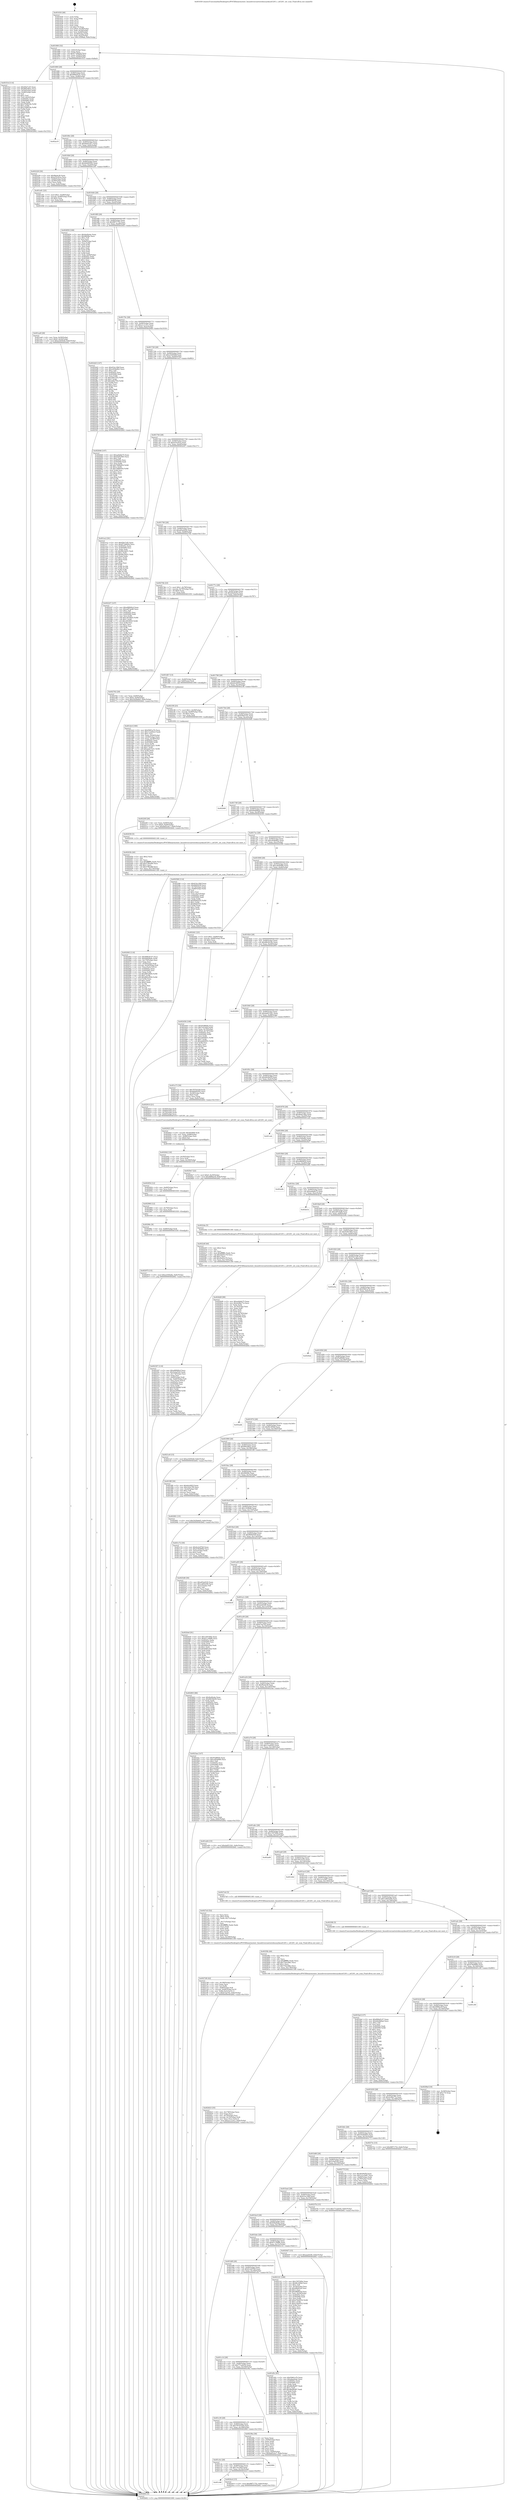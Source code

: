 digraph "0x401630" {
  label = "0x401630 (/mnt/c/Users/mathe/Desktop/tcc/POCII/binaries/extr_linuxdriversnetwirelesszydaszd1201.c_zd1201_set_scan_Final-ollvm.out::main(0))"
  labelloc = "t"
  node[shape=record]

  Entry [label="",width=0.3,height=0.3,shape=circle,fillcolor=black,style=filled]
  "0x401660" [label="{
     0x401660 [32]\l
     | [instrs]\l
     &nbsp;&nbsp;0x401660 \<+6\>: mov -0x8c(%rbp),%eax\l
     &nbsp;&nbsp;0x401666 \<+2\>: mov %eax,%ecx\l
     &nbsp;&nbsp;0x401668 \<+6\>: sub $0x87168d5d,%ecx\l
     &nbsp;&nbsp;0x40166e \<+6\>: mov %eax,-0x90(%rbp)\l
     &nbsp;&nbsp;0x401674 \<+6\>: mov %ecx,-0x94(%rbp)\l
     &nbsp;&nbsp;0x40167a \<+6\>: je 0000000000401f1d \<main+0x8ed\>\l
  }"]
  "0x401f1d" [label="{
     0x401f1d [114]\l
     | [instrs]\l
     &nbsp;&nbsp;0x401f1d \<+5\>: mov $0xf2fa7cd5,%eax\l
     &nbsp;&nbsp;0x401f22 \<+5\>: mov $0xf943dbec,%ecx\l
     &nbsp;&nbsp;0x401f27 \<+3\>: mov -0x54(%rbp),%edx\l
     &nbsp;&nbsp;0x401f2a \<+3\>: cmp -0x48(%rbp),%edx\l
     &nbsp;&nbsp;0x401f2d \<+4\>: setl %sil\l
     &nbsp;&nbsp;0x401f31 \<+4\>: and $0x1,%sil\l
     &nbsp;&nbsp;0x401f35 \<+4\>: mov %sil,-0x22(%rbp)\l
     &nbsp;&nbsp;0x401f39 \<+7\>: mov 0x40505c,%edx\l
     &nbsp;&nbsp;0x401f40 \<+7\>: mov 0x405060,%edi\l
     &nbsp;&nbsp;0x401f47 \<+3\>: mov %edx,%r8d\l
     &nbsp;&nbsp;0x401f4a \<+7\>: add $0x378d918a,%r8d\l
     &nbsp;&nbsp;0x401f51 \<+4\>: sub $0x1,%r8d\l
     &nbsp;&nbsp;0x401f55 \<+7\>: sub $0x378d918a,%r8d\l
     &nbsp;&nbsp;0x401f5c \<+4\>: imul %r8d,%edx\l
     &nbsp;&nbsp;0x401f60 \<+3\>: and $0x1,%edx\l
     &nbsp;&nbsp;0x401f63 \<+3\>: cmp $0x0,%edx\l
     &nbsp;&nbsp;0x401f66 \<+4\>: sete %sil\l
     &nbsp;&nbsp;0x401f6a \<+3\>: cmp $0xa,%edi\l
     &nbsp;&nbsp;0x401f6d \<+4\>: setl %r9b\l
     &nbsp;&nbsp;0x401f71 \<+3\>: mov %sil,%r10b\l
     &nbsp;&nbsp;0x401f74 \<+3\>: and %r9b,%r10b\l
     &nbsp;&nbsp;0x401f77 \<+3\>: xor %r9b,%sil\l
     &nbsp;&nbsp;0x401f7a \<+3\>: or %sil,%r10b\l
     &nbsp;&nbsp;0x401f7d \<+4\>: test $0x1,%r10b\l
     &nbsp;&nbsp;0x401f81 \<+3\>: cmovne %ecx,%eax\l
     &nbsp;&nbsp;0x401f84 \<+6\>: mov %eax,-0x8c(%rbp)\l
     &nbsp;&nbsp;0x401f8a \<+5\>: jmp 0000000000402b62 \<main+0x1532\>\l
  }"]
  "0x401680" [label="{
     0x401680 [28]\l
     | [instrs]\l
     &nbsp;&nbsp;0x401680 \<+5\>: jmp 0000000000401685 \<main+0x55\>\l
     &nbsp;&nbsp;0x401685 \<+6\>: mov -0x90(%rbp),%eax\l
     &nbsp;&nbsp;0x40168b \<+5\>: sub $0x898e81d7,%eax\l
     &nbsp;&nbsp;0x401690 \<+6\>: mov %eax,-0x98(%rbp)\l
     &nbsp;&nbsp;0x401696 \<+6\>: je 0000000000402a19 \<main+0x13e9\>\l
  }"]
  Exit [label="",width=0.3,height=0.3,shape=circle,fillcolor=black,style=filled,peripheries=2]
  "0x402a19" [label="{
     0x402a19\l
  }", style=dashed]
  "0x40169c" [label="{
     0x40169c [28]\l
     | [instrs]\l
     &nbsp;&nbsp;0x40169c \<+5\>: jmp 00000000004016a1 \<main+0x71\>\l
     &nbsp;&nbsp;0x4016a1 \<+6\>: mov -0x90(%rbp),%eax\l
     &nbsp;&nbsp;0x4016a7 \<+5\>: sub $0x8a63cdc7,%eax\l
     &nbsp;&nbsp;0x4016ac \<+6\>: mov %eax,-0x9c(%rbp)\l
     &nbsp;&nbsp;0x4016b2 \<+6\>: je 0000000000402229 \<main+0xbf9\>\l
  }"]
  "0x402975" [label="{
     0x402975 [15]\l
     | [instrs]\l
     &nbsp;&nbsp;0x402975 \<+10\>: movl $0xe2304a6e,-0x8c(%rbp)\l
     &nbsp;&nbsp;0x40297f \<+5\>: jmp 0000000000402b62 \<main+0x1532\>\l
  }"]
  "0x402229" [label="{
     0x402229 [30]\l
     | [instrs]\l
     &nbsp;&nbsp;0x402229 \<+5\>: mov $0xf8ade38,%eax\l
     &nbsp;&nbsp;0x40222e \<+5\>: mov $0xa53c45ca,%ecx\l
     &nbsp;&nbsp;0x402233 \<+3\>: mov -0x64(%rbp),%edx\l
     &nbsp;&nbsp;0x402236 \<+3\>: cmp -0x58(%rbp),%edx\l
     &nbsp;&nbsp;0x402239 \<+3\>: cmovl %ecx,%eax\l
     &nbsp;&nbsp;0x40223c \<+6\>: mov %eax,-0x8c(%rbp)\l
     &nbsp;&nbsp;0x402242 \<+5\>: jmp 0000000000402b62 \<main+0x1532\>\l
  }"]
  "0x4016b8" [label="{
     0x4016b8 [28]\l
     | [instrs]\l
     &nbsp;&nbsp;0x4016b8 \<+5\>: jmp 00000000004016bd \<main+0x8d\>\l
     &nbsp;&nbsp;0x4016bd \<+6\>: mov -0x90(%rbp),%eax\l
     &nbsp;&nbsp;0x4016c3 \<+5\>: sub $0x8d409302,%eax\l
     &nbsp;&nbsp;0x4016c8 \<+6\>: mov %eax,-0xa0(%rbp)\l
     &nbsp;&nbsp;0x4016ce \<+6\>: je 0000000000401e91 \<main+0x861\>\l
  }"]
  "0x40296c" [label="{
     0x40296c [9]\l
     | [instrs]\l
     &nbsp;&nbsp;0x40296c \<+4\>: mov -0x80(%rbp),%rdi\l
     &nbsp;&nbsp;0x402970 \<+5\>: call 0000000000401030 \<free@plt\>\l
     | [calls]\l
     &nbsp;&nbsp;0x401030 \{1\} (unknown)\l
  }"]
  "0x401e91" [label="{
     0x401e91 [23]\l
     | [instrs]\l
     &nbsp;&nbsp;0x401e91 \<+7\>: movl $0x1,-0x48(%rbp)\l
     &nbsp;&nbsp;0x401e98 \<+4\>: movslq -0x48(%rbp),%rax\l
     &nbsp;&nbsp;0x401e9c \<+4\>: shl $0x2,%rax\l
     &nbsp;&nbsp;0x401ea0 \<+3\>: mov %rax,%rdi\l
     &nbsp;&nbsp;0x401ea3 \<+5\>: call 0000000000401050 \<malloc@plt\>\l
     | [calls]\l
     &nbsp;&nbsp;0x401050 \{1\} (unknown)\l
  }"]
  "0x4016d4" [label="{
     0x4016d4 [28]\l
     | [instrs]\l
     &nbsp;&nbsp;0x4016d4 \<+5\>: jmp 00000000004016d9 \<main+0xa9\>\l
     &nbsp;&nbsp;0x4016d9 \<+6\>: mov -0x90(%rbp),%eax\l
     &nbsp;&nbsp;0x4016df \<+5\>: sub $0x8f438d39,%eax\l
     &nbsp;&nbsp;0x4016e4 \<+6\>: mov %eax,-0xa4(%rbp)\l
     &nbsp;&nbsp;0x4016ea \<+6\>: je 0000000000402859 \<main+0x1229\>\l
  }"]
  "0x402960" [label="{
     0x402960 [12]\l
     | [instrs]\l
     &nbsp;&nbsp;0x402960 \<+4\>: mov -0x70(%rbp),%rcx\l
     &nbsp;&nbsp;0x402964 \<+3\>: mov %rcx,%rdi\l
     &nbsp;&nbsp;0x402967 \<+5\>: call 0000000000401030 \<free@plt\>\l
     | [calls]\l
     &nbsp;&nbsp;0x401030 \{1\} (unknown)\l
  }"]
  "0x402859" [label="{
     0x402859 [168]\l
     | [instrs]\l
     &nbsp;&nbsp;0x402859 \<+5\>: mov $0x9e40e4a,%eax\l
     &nbsp;&nbsp;0x40285e \<+5\>: mov $0x9600fe,%ecx\l
     &nbsp;&nbsp;0x402863 \<+2\>: mov $0x1,%dl\l
     &nbsp;&nbsp;0x402865 \<+2\>: xor %esi,%esi\l
     &nbsp;&nbsp;0x402867 \<+6\>: mov -0x84(%rbp),%edi\l
     &nbsp;&nbsp;0x40286d \<+3\>: mov %esi,%r8d\l
     &nbsp;&nbsp;0x402870 \<+3\>: sub %edi,%r8d\l
     &nbsp;&nbsp;0x402873 \<+2\>: mov %esi,%edi\l
     &nbsp;&nbsp;0x402875 \<+3\>: sub $0x1,%edi\l
     &nbsp;&nbsp;0x402878 \<+3\>: add %edi,%r8d\l
     &nbsp;&nbsp;0x40287b \<+2\>: mov %esi,%edi\l
     &nbsp;&nbsp;0x40287d \<+3\>: sub %r8d,%edi\l
     &nbsp;&nbsp;0x402880 \<+6\>: mov %edi,-0x84(%rbp)\l
     &nbsp;&nbsp;0x402886 \<+7\>: mov 0x40505c,%edi\l
     &nbsp;&nbsp;0x40288d \<+8\>: mov 0x405060,%r8d\l
     &nbsp;&nbsp;0x402895 \<+3\>: sub $0x1,%esi\l
     &nbsp;&nbsp;0x402898 \<+3\>: mov %edi,%r9d\l
     &nbsp;&nbsp;0x40289b \<+3\>: add %esi,%r9d\l
     &nbsp;&nbsp;0x40289e \<+4\>: imul %r9d,%edi\l
     &nbsp;&nbsp;0x4028a2 \<+3\>: and $0x1,%edi\l
     &nbsp;&nbsp;0x4028a5 \<+3\>: cmp $0x0,%edi\l
     &nbsp;&nbsp;0x4028a8 \<+4\>: sete %r10b\l
     &nbsp;&nbsp;0x4028ac \<+4\>: cmp $0xa,%r8d\l
     &nbsp;&nbsp;0x4028b0 \<+4\>: setl %r11b\l
     &nbsp;&nbsp;0x4028b4 \<+3\>: mov %r10b,%bl\l
     &nbsp;&nbsp;0x4028b7 \<+3\>: xor $0xff,%bl\l
     &nbsp;&nbsp;0x4028ba \<+3\>: mov %r11b,%r14b\l
     &nbsp;&nbsp;0x4028bd \<+4\>: xor $0xff,%r14b\l
     &nbsp;&nbsp;0x4028c1 \<+3\>: xor $0x0,%dl\l
     &nbsp;&nbsp;0x4028c4 \<+3\>: mov %bl,%r15b\l
     &nbsp;&nbsp;0x4028c7 \<+4\>: and $0x0,%r15b\l
     &nbsp;&nbsp;0x4028cb \<+3\>: and %dl,%r10b\l
     &nbsp;&nbsp;0x4028ce \<+3\>: mov %r14b,%r12b\l
     &nbsp;&nbsp;0x4028d1 \<+4\>: and $0x0,%r12b\l
     &nbsp;&nbsp;0x4028d5 \<+3\>: and %dl,%r11b\l
     &nbsp;&nbsp;0x4028d8 \<+3\>: or %r10b,%r15b\l
     &nbsp;&nbsp;0x4028db \<+3\>: or %r11b,%r12b\l
     &nbsp;&nbsp;0x4028de \<+3\>: xor %r12b,%r15b\l
     &nbsp;&nbsp;0x4028e1 \<+3\>: or %r14b,%bl\l
     &nbsp;&nbsp;0x4028e4 \<+3\>: xor $0xff,%bl\l
     &nbsp;&nbsp;0x4028e7 \<+3\>: or $0x0,%dl\l
     &nbsp;&nbsp;0x4028ea \<+2\>: and %dl,%bl\l
     &nbsp;&nbsp;0x4028ec \<+3\>: or %bl,%r15b\l
     &nbsp;&nbsp;0x4028ef \<+4\>: test $0x1,%r15b\l
     &nbsp;&nbsp;0x4028f3 \<+3\>: cmovne %ecx,%eax\l
     &nbsp;&nbsp;0x4028f6 \<+6\>: mov %eax,-0x8c(%rbp)\l
     &nbsp;&nbsp;0x4028fc \<+5\>: jmp 0000000000402b62 \<main+0x1532\>\l
  }"]
  "0x4016f0" [label="{
     0x4016f0 [28]\l
     | [instrs]\l
     &nbsp;&nbsp;0x4016f0 \<+5\>: jmp 00000000004016f5 \<main+0xc5\>\l
     &nbsp;&nbsp;0x4016f5 \<+6\>: mov -0x90(%rbp),%eax\l
     &nbsp;&nbsp;0x4016fb \<+5\>: sub $0x98f71752,%eax\l
     &nbsp;&nbsp;0x401700 \<+6\>: mov %eax,-0xa8(%rbp)\l
     &nbsp;&nbsp;0x401706 \<+6\>: je 00000000004024d3 \<main+0xea3\>\l
  }"]
  "0x402954" [label="{
     0x402954 [12]\l
     | [instrs]\l
     &nbsp;&nbsp;0x402954 \<+4\>: mov -0x60(%rbp),%rcx\l
     &nbsp;&nbsp;0x402958 \<+3\>: mov %rcx,%rdi\l
     &nbsp;&nbsp;0x40295b \<+5\>: call 0000000000401030 \<free@plt\>\l
     | [calls]\l
     &nbsp;&nbsp;0x401030 \{1\} (unknown)\l
  }"]
  "0x4024d3" [label="{
     0x4024d3 [147]\l
     | [instrs]\l
     &nbsp;&nbsp;0x4024d3 \<+5\>: mov $0x61bc16bf,%eax\l
     &nbsp;&nbsp;0x4024d8 \<+5\>: mov $0xc839e6b2,%ecx\l
     &nbsp;&nbsp;0x4024dd \<+2\>: mov $0x1,%dl\l
     &nbsp;&nbsp;0x4024df \<+7\>: mov 0x40505c,%esi\l
     &nbsp;&nbsp;0x4024e6 \<+7\>: mov 0x405060,%edi\l
     &nbsp;&nbsp;0x4024ed \<+3\>: mov %esi,%r8d\l
     &nbsp;&nbsp;0x4024f0 \<+7\>: sub $0x2d0e7f32,%r8d\l
     &nbsp;&nbsp;0x4024f7 \<+4\>: sub $0x1,%r8d\l
     &nbsp;&nbsp;0x4024fb \<+7\>: add $0x2d0e7f32,%r8d\l
     &nbsp;&nbsp;0x402502 \<+4\>: imul %r8d,%esi\l
     &nbsp;&nbsp;0x402506 \<+3\>: and $0x1,%esi\l
     &nbsp;&nbsp;0x402509 \<+3\>: cmp $0x0,%esi\l
     &nbsp;&nbsp;0x40250c \<+4\>: sete %r9b\l
     &nbsp;&nbsp;0x402510 \<+3\>: cmp $0xa,%edi\l
     &nbsp;&nbsp;0x402513 \<+4\>: setl %r10b\l
     &nbsp;&nbsp;0x402517 \<+3\>: mov %r9b,%r11b\l
     &nbsp;&nbsp;0x40251a \<+4\>: xor $0xff,%r11b\l
     &nbsp;&nbsp;0x40251e \<+3\>: mov %r10b,%bl\l
     &nbsp;&nbsp;0x402521 \<+3\>: xor $0xff,%bl\l
     &nbsp;&nbsp;0x402524 \<+3\>: xor $0x0,%dl\l
     &nbsp;&nbsp;0x402527 \<+3\>: mov %r11b,%r14b\l
     &nbsp;&nbsp;0x40252a \<+4\>: and $0x0,%r14b\l
     &nbsp;&nbsp;0x40252e \<+3\>: and %dl,%r9b\l
     &nbsp;&nbsp;0x402531 \<+3\>: mov %bl,%r15b\l
     &nbsp;&nbsp;0x402534 \<+4\>: and $0x0,%r15b\l
     &nbsp;&nbsp;0x402538 \<+3\>: and %dl,%r10b\l
     &nbsp;&nbsp;0x40253b \<+3\>: or %r9b,%r14b\l
     &nbsp;&nbsp;0x40253e \<+3\>: or %r10b,%r15b\l
     &nbsp;&nbsp;0x402541 \<+3\>: xor %r15b,%r14b\l
     &nbsp;&nbsp;0x402544 \<+3\>: or %bl,%r11b\l
     &nbsp;&nbsp;0x402547 \<+4\>: xor $0xff,%r11b\l
     &nbsp;&nbsp;0x40254b \<+3\>: or $0x0,%dl\l
     &nbsp;&nbsp;0x40254e \<+3\>: and %dl,%r11b\l
     &nbsp;&nbsp;0x402551 \<+3\>: or %r11b,%r14b\l
     &nbsp;&nbsp;0x402554 \<+4\>: test $0x1,%r14b\l
     &nbsp;&nbsp;0x402558 \<+3\>: cmovne %ecx,%eax\l
     &nbsp;&nbsp;0x40255b \<+6\>: mov %eax,-0x8c(%rbp)\l
     &nbsp;&nbsp;0x402561 \<+5\>: jmp 0000000000402b62 \<main+0x1532\>\l
  }"]
  "0x40170c" [label="{
     0x40170c [28]\l
     | [instrs]\l
     &nbsp;&nbsp;0x40170c \<+5\>: jmp 0000000000401711 \<main+0xe1\>\l
     &nbsp;&nbsp;0x401711 \<+6\>: mov -0x90(%rbp),%eax\l
     &nbsp;&nbsp;0x401717 \<+5\>: sub $0xa1c1c41c,%eax\l
     &nbsp;&nbsp;0x40171c \<+6\>: mov %eax,-0xac(%rbp)\l
     &nbsp;&nbsp;0x401722 \<+6\>: je 0000000000402646 \<main+0x1016\>\l
  }"]
  "0x402942" [label="{
     0x402942 [18]\l
     | [instrs]\l
     &nbsp;&nbsp;0x402942 \<+4\>: mov -0x50(%rbp),%rcx\l
     &nbsp;&nbsp;0x402946 \<+3\>: mov %rcx,%rdi\l
     &nbsp;&nbsp;0x402949 \<+6\>: mov %eax,-0x184(%rbp)\l
     &nbsp;&nbsp;0x40294f \<+5\>: call 0000000000401030 \<free@plt\>\l
     | [calls]\l
     &nbsp;&nbsp;0x401030 \{1\} (unknown)\l
  }"]
  "0x402646" [label="{
     0x402646 [147]\l
     | [instrs]\l
     &nbsp;&nbsp;0x402646 \<+5\>: mov $0xea9a8a75,%eax\l
     &nbsp;&nbsp;0x40264b \<+5\>: mov $0xf2d019b5,%ecx\l
     &nbsp;&nbsp;0x402650 \<+2\>: mov $0x1,%dl\l
     &nbsp;&nbsp;0x402652 \<+7\>: mov 0x40505c,%esi\l
     &nbsp;&nbsp;0x402659 \<+7\>: mov 0x405060,%edi\l
     &nbsp;&nbsp;0x402660 \<+3\>: mov %esi,%r8d\l
     &nbsp;&nbsp;0x402663 \<+7\>: add $0x7fd80d54,%r8d\l
     &nbsp;&nbsp;0x40266a \<+4\>: sub $0x1,%r8d\l
     &nbsp;&nbsp;0x40266e \<+7\>: sub $0x7fd80d54,%r8d\l
     &nbsp;&nbsp;0x402675 \<+4\>: imul %r8d,%esi\l
     &nbsp;&nbsp;0x402679 \<+3\>: and $0x1,%esi\l
     &nbsp;&nbsp;0x40267c \<+3\>: cmp $0x0,%esi\l
     &nbsp;&nbsp;0x40267f \<+4\>: sete %r9b\l
     &nbsp;&nbsp;0x402683 \<+3\>: cmp $0xa,%edi\l
     &nbsp;&nbsp;0x402686 \<+4\>: setl %r10b\l
     &nbsp;&nbsp;0x40268a \<+3\>: mov %r9b,%r11b\l
     &nbsp;&nbsp;0x40268d \<+4\>: xor $0xff,%r11b\l
     &nbsp;&nbsp;0x402691 \<+3\>: mov %r10b,%bl\l
     &nbsp;&nbsp;0x402694 \<+3\>: xor $0xff,%bl\l
     &nbsp;&nbsp;0x402697 \<+3\>: xor $0x0,%dl\l
     &nbsp;&nbsp;0x40269a \<+3\>: mov %r11b,%r14b\l
     &nbsp;&nbsp;0x40269d \<+4\>: and $0x0,%r14b\l
     &nbsp;&nbsp;0x4026a1 \<+3\>: and %dl,%r9b\l
     &nbsp;&nbsp;0x4026a4 \<+3\>: mov %bl,%r15b\l
     &nbsp;&nbsp;0x4026a7 \<+4\>: and $0x0,%r15b\l
     &nbsp;&nbsp;0x4026ab \<+3\>: and %dl,%r10b\l
     &nbsp;&nbsp;0x4026ae \<+3\>: or %r9b,%r14b\l
     &nbsp;&nbsp;0x4026b1 \<+3\>: or %r10b,%r15b\l
     &nbsp;&nbsp;0x4026b4 \<+3\>: xor %r15b,%r14b\l
     &nbsp;&nbsp;0x4026b7 \<+3\>: or %bl,%r11b\l
     &nbsp;&nbsp;0x4026ba \<+4\>: xor $0xff,%r11b\l
     &nbsp;&nbsp;0x4026be \<+3\>: or $0x0,%dl\l
     &nbsp;&nbsp;0x4026c1 \<+3\>: and %dl,%r11b\l
     &nbsp;&nbsp;0x4026c4 \<+3\>: or %r11b,%r14b\l
     &nbsp;&nbsp;0x4026c7 \<+4\>: test $0x1,%r14b\l
     &nbsp;&nbsp;0x4026cb \<+3\>: cmovne %ecx,%eax\l
     &nbsp;&nbsp;0x4026ce \<+6\>: mov %eax,-0x8c(%rbp)\l
     &nbsp;&nbsp;0x4026d4 \<+5\>: jmp 0000000000402b62 \<main+0x1532\>\l
  }"]
  "0x401728" [label="{
     0x401728 [28]\l
     | [instrs]\l
     &nbsp;&nbsp;0x401728 \<+5\>: jmp 000000000040172d \<main+0xfd\>\l
     &nbsp;&nbsp;0x40172d \<+6\>: mov -0x90(%rbp),%eax\l
     &nbsp;&nbsp;0x401733 \<+5\>: sub $0xa3293b4f,%eax\l
     &nbsp;&nbsp;0x401738 \<+6\>: mov %eax,-0xb0(%rbp)\l
     &nbsp;&nbsp;0x40173e \<+6\>: je 0000000000401ec2 \<main+0x892\>\l
  }"]
  "0x402925" [label="{
     0x402925 [29]\l
     | [instrs]\l
     &nbsp;&nbsp;0x402925 \<+10\>: movabs $0x4030b6,%rdi\l
     &nbsp;&nbsp;0x40292f \<+6\>: mov %eax,-0x88(%rbp)\l
     &nbsp;&nbsp;0x402935 \<+6\>: mov -0x88(%rbp),%esi\l
     &nbsp;&nbsp;0x40293b \<+2\>: mov $0x0,%al\l
     &nbsp;&nbsp;0x40293d \<+5\>: call 0000000000401040 \<printf@plt\>\l
     | [calls]\l
     &nbsp;&nbsp;0x401040 \{1\} (unknown)\l
  }"]
  "0x401ec2" [label="{
     0x401ec2 [91]\l
     | [instrs]\l
     &nbsp;&nbsp;0x401ec2 \<+5\>: mov $0xf2fa7cd5,%eax\l
     &nbsp;&nbsp;0x401ec7 \<+5\>: mov $0x87168d5d,%ecx\l
     &nbsp;&nbsp;0x401ecc \<+7\>: mov 0x40505c,%edx\l
     &nbsp;&nbsp;0x401ed3 \<+7\>: mov 0x405060,%esi\l
     &nbsp;&nbsp;0x401eda \<+2\>: mov %edx,%edi\l
     &nbsp;&nbsp;0x401edc \<+6\>: sub $0xf9e3ab51,%edi\l
     &nbsp;&nbsp;0x401ee2 \<+3\>: sub $0x1,%edi\l
     &nbsp;&nbsp;0x401ee5 \<+6\>: add $0xf9e3ab51,%edi\l
     &nbsp;&nbsp;0x401eeb \<+3\>: imul %edi,%edx\l
     &nbsp;&nbsp;0x401eee \<+3\>: and $0x1,%edx\l
     &nbsp;&nbsp;0x401ef1 \<+3\>: cmp $0x0,%edx\l
     &nbsp;&nbsp;0x401ef4 \<+4\>: sete %r8b\l
     &nbsp;&nbsp;0x401ef8 \<+3\>: cmp $0xa,%esi\l
     &nbsp;&nbsp;0x401efb \<+4\>: setl %r9b\l
     &nbsp;&nbsp;0x401eff \<+3\>: mov %r8b,%r10b\l
     &nbsp;&nbsp;0x401f02 \<+3\>: and %r9b,%r10b\l
     &nbsp;&nbsp;0x401f05 \<+3\>: xor %r9b,%r8b\l
     &nbsp;&nbsp;0x401f08 \<+3\>: or %r8b,%r10b\l
     &nbsp;&nbsp;0x401f0b \<+4\>: test $0x1,%r10b\l
     &nbsp;&nbsp;0x401f0f \<+3\>: cmovne %ecx,%eax\l
     &nbsp;&nbsp;0x401f12 \<+6\>: mov %eax,-0x8c(%rbp)\l
     &nbsp;&nbsp;0x401f18 \<+5\>: jmp 0000000000402b62 \<main+0x1532\>\l
  }"]
  "0x401744" [label="{
     0x401744 [28]\l
     | [instrs]\l
     &nbsp;&nbsp;0x401744 \<+5\>: jmp 0000000000401749 \<main+0x119\>\l
     &nbsp;&nbsp;0x401749 \<+6\>: mov -0x90(%rbp),%eax\l
     &nbsp;&nbsp;0x40174f \<+5\>: sub $0xa53c45ca,%eax\l
     &nbsp;&nbsp;0x401754 \<+6\>: mov %eax,-0xb4(%rbp)\l
     &nbsp;&nbsp;0x40175a \<+6\>: je 0000000000402247 \<main+0xc17\>\l
  }"]
  "0x4027d9" [label="{
     0x4027d9 [42]\l
     | [instrs]\l
     &nbsp;&nbsp;0x4027d9 \<+6\>: mov -0x180(%rbp),%ecx\l
     &nbsp;&nbsp;0x4027df \<+3\>: imul %eax,%ecx\l
     &nbsp;&nbsp;0x4027e2 \<+3\>: mov %cl,%r8b\l
     &nbsp;&nbsp;0x4027e5 \<+4\>: mov -0x80(%rbp),%r9\l
     &nbsp;&nbsp;0x4027e9 \<+7\>: movslq -0x84(%rbp),%r10\l
     &nbsp;&nbsp;0x4027f0 \<+4\>: mov %r8b,(%r9,%r10,1)\l
     &nbsp;&nbsp;0x4027f4 \<+10\>: movl $0xb7aa702,-0x8c(%rbp)\l
     &nbsp;&nbsp;0x4027fe \<+5\>: jmp 0000000000402b62 \<main+0x1532\>\l
  }"]
  "0x402247" [label="{
     0x402247 [147]\l
     | [instrs]\l
     &nbsp;&nbsp;0x402247 \<+5\>: mov $0xe8894fcd,%eax\l
     &nbsp;&nbsp;0x40224c \<+5\>: mov $0xedf7ebd6,%ecx\l
     &nbsp;&nbsp;0x402251 \<+2\>: mov $0x1,%dl\l
     &nbsp;&nbsp;0x402253 \<+7\>: mov 0x40505c,%esi\l
     &nbsp;&nbsp;0x40225a \<+7\>: mov 0x405060,%edi\l
     &nbsp;&nbsp;0x402261 \<+3\>: mov %esi,%r8d\l
     &nbsp;&nbsp;0x402264 \<+7\>: add $0xc4f166d3,%r8d\l
     &nbsp;&nbsp;0x40226b \<+4\>: sub $0x1,%r8d\l
     &nbsp;&nbsp;0x40226f \<+7\>: sub $0xc4f166d3,%r8d\l
     &nbsp;&nbsp;0x402276 \<+4\>: imul %r8d,%esi\l
     &nbsp;&nbsp;0x40227a \<+3\>: and $0x1,%esi\l
     &nbsp;&nbsp;0x40227d \<+3\>: cmp $0x0,%esi\l
     &nbsp;&nbsp;0x402280 \<+4\>: sete %r9b\l
     &nbsp;&nbsp;0x402284 \<+3\>: cmp $0xa,%edi\l
     &nbsp;&nbsp;0x402287 \<+4\>: setl %r10b\l
     &nbsp;&nbsp;0x40228b \<+3\>: mov %r9b,%r11b\l
     &nbsp;&nbsp;0x40228e \<+4\>: xor $0xff,%r11b\l
     &nbsp;&nbsp;0x402292 \<+3\>: mov %r10b,%bl\l
     &nbsp;&nbsp;0x402295 \<+3\>: xor $0xff,%bl\l
     &nbsp;&nbsp;0x402298 \<+3\>: xor $0x1,%dl\l
     &nbsp;&nbsp;0x40229b \<+3\>: mov %r11b,%r14b\l
     &nbsp;&nbsp;0x40229e \<+4\>: and $0xff,%r14b\l
     &nbsp;&nbsp;0x4022a2 \<+3\>: and %dl,%r9b\l
     &nbsp;&nbsp;0x4022a5 \<+3\>: mov %bl,%r15b\l
     &nbsp;&nbsp;0x4022a8 \<+4\>: and $0xff,%r15b\l
     &nbsp;&nbsp;0x4022ac \<+3\>: and %dl,%r10b\l
     &nbsp;&nbsp;0x4022af \<+3\>: or %r9b,%r14b\l
     &nbsp;&nbsp;0x4022b2 \<+3\>: or %r10b,%r15b\l
     &nbsp;&nbsp;0x4022b5 \<+3\>: xor %r15b,%r14b\l
     &nbsp;&nbsp;0x4022b8 \<+3\>: or %bl,%r11b\l
     &nbsp;&nbsp;0x4022bb \<+4\>: xor $0xff,%r11b\l
     &nbsp;&nbsp;0x4022bf \<+3\>: or $0x1,%dl\l
     &nbsp;&nbsp;0x4022c2 \<+3\>: and %dl,%r11b\l
     &nbsp;&nbsp;0x4022c5 \<+3\>: or %r11b,%r14b\l
     &nbsp;&nbsp;0x4022c8 \<+4\>: test $0x1,%r14b\l
     &nbsp;&nbsp;0x4022cc \<+3\>: cmovne %ecx,%eax\l
     &nbsp;&nbsp;0x4022cf \<+6\>: mov %eax,-0x8c(%rbp)\l
     &nbsp;&nbsp;0x4022d5 \<+5\>: jmp 0000000000402b62 \<main+0x1532\>\l
  }"]
  "0x401760" [label="{
     0x401760 [28]\l
     | [instrs]\l
     &nbsp;&nbsp;0x401760 \<+5\>: jmp 0000000000401765 \<main+0x135\>\l
     &nbsp;&nbsp;0x401765 \<+6\>: mov -0x90(%rbp),%eax\l
     &nbsp;&nbsp;0x40176b \<+5\>: sub $0xa83ed220,%eax\l
     &nbsp;&nbsp;0x401770 \<+6\>: mov %eax,-0xb8(%rbp)\l
     &nbsp;&nbsp;0x401776 \<+6\>: je 000000000040274b \<main+0x111b\>\l
  }"]
  "0x4027a5" [label="{
     0x4027a5 [52]\l
     | [instrs]\l
     &nbsp;&nbsp;0x4027a5 \<+2\>: xor %ecx,%ecx\l
     &nbsp;&nbsp;0x4027a7 \<+5\>: mov $0x2,%edx\l
     &nbsp;&nbsp;0x4027ac \<+6\>: mov %edx,-0x17c(%rbp)\l
     &nbsp;&nbsp;0x4027b2 \<+1\>: cltd\l
     &nbsp;&nbsp;0x4027b3 \<+6\>: mov -0x17c(%rbp),%esi\l
     &nbsp;&nbsp;0x4027b9 \<+2\>: idiv %esi\l
     &nbsp;&nbsp;0x4027bb \<+6\>: imul $0xfffffffe,%edx,%edx\l
     &nbsp;&nbsp;0x4027c1 \<+2\>: mov %ecx,%edi\l
     &nbsp;&nbsp;0x4027c3 \<+2\>: sub %edx,%edi\l
     &nbsp;&nbsp;0x4027c5 \<+2\>: mov %ecx,%edx\l
     &nbsp;&nbsp;0x4027c7 \<+3\>: sub $0x1,%edx\l
     &nbsp;&nbsp;0x4027ca \<+2\>: add %edx,%edi\l
     &nbsp;&nbsp;0x4027cc \<+2\>: sub %edi,%ecx\l
     &nbsp;&nbsp;0x4027ce \<+6\>: mov %ecx,-0x180(%rbp)\l
     &nbsp;&nbsp;0x4027d4 \<+5\>: call 0000000000401160 \<next_i\>\l
     | [calls]\l
     &nbsp;&nbsp;0x401160 \{1\} (/mnt/c/Users/mathe/Desktop/tcc/POCII/binaries/extr_linuxdriversnetwirelesszydaszd1201.c_zd1201_set_scan_Final-ollvm.out::next_i)\l
  }"]
  "0x40274b" [label="{
     0x40274b [23]\l
     | [instrs]\l
     &nbsp;&nbsp;0x40274b \<+7\>: movl $0x1,-0x78(%rbp)\l
     &nbsp;&nbsp;0x402752 \<+4\>: movslq -0x78(%rbp),%rax\l
     &nbsp;&nbsp;0x402756 \<+4\>: shl $0x0,%rax\l
     &nbsp;&nbsp;0x40275a \<+3\>: mov %rax,%rdi\l
     &nbsp;&nbsp;0x40275d \<+5\>: call 0000000000401050 \<malloc@plt\>\l
     | [calls]\l
     &nbsp;&nbsp;0x401050 \{1\} (unknown)\l
  }"]
  "0x40177c" [label="{
     0x40177c [28]\l
     | [instrs]\l
     &nbsp;&nbsp;0x40177c \<+5\>: jmp 0000000000401781 \<main+0x151\>\l
     &nbsp;&nbsp;0x401781 \<+6\>: mov -0x90(%rbp),%eax\l
     &nbsp;&nbsp;0x401787 \<+5\>: sub $0xafae0e4e,%eax\l
     &nbsp;&nbsp;0x40178c \<+6\>: mov %eax,-0xbc(%rbp)\l
     &nbsp;&nbsp;0x401792 \<+6\>: je 0000000000401db7 \<main+0x787\>\l
  }"]
  "0x402762" [label="{
     0x402762 [29]\l
     | [instrs]\l
     &nbsp;&nbsp;0x402762 \<+4\>: mov %rax,-0x80(%rbp)\l
     &nbsp;&nbsp;0x402766 \<+10\>: movl $0x0,-0x84(%rbp)\l
     &nbsp;&nbsp;0x402770 \<+10\>: movl $0x5429a6d3,-0x8c(%rbp)\l
     &nbsp;&nbsp;0x40277a \<+5\>: jmp 0000000000402b62 \<main+0x1532\>\l
  }"]
  "0x401db7" [label="{
     0x401db7 [13]\l
     | [instrs]\l
     &nbsp;&nbsp;0x401db7 \<+4\>: mov -0x40(%rbp),%rax\l
     &nbsp;&nbsp;0x401dbb \<+4\>: mov 0x8(%rax),%rdi\l
     &nbsp;&nbsp;0x401dbf \<+5\>: call 0000000000401060 \<atoi@plt\>\l
     | [calls]\l
     &nbsp;&nbsp;0x401060 \{1\} (unknown)\l
  }"]
  "0x401798" [label="{
     0x401798 [28]\l
     | [instrs]\l
     &nbsp;&nbsp;0x401798 \<+5\>: jmp 000000000040179d \<main+0x16d\>\l
     &nbsp;&nbsp;0x40179d \<+6\>: mov -0x90(%rbp),%eax\l
     &nbsp;&nbsp;0x4017a3 \<+5\>: sub $0xb0c00f1f,%eax\l
     &nbsp;&nbsp;0x4017a8 \<+6\>: mov %eax,-0xc0(%rbp)\l
     &nbsp;&nbsp;0x4017ae \<+6\>: je 00000000004021f8 \<main+0xbc8\>\l
  }"]
  "0x402623" [label="{
     0x402623 [35]\l
     | [instrs]\l
     &nbsp;&nbsp;0x402623 \<+6\>: mov -0x178(%rbp),%ecx\l
     &nbsp;&nbsp;0x402629 \<+3\>: imul %eax,%ecx\l
     &nbsp;&nbsp;0x40262c \<+4\>: mov -0x70(%rbp),%rsi\l
     &nbsp;&nbsp;0x402630 \<+4\>: movslq -0x74(%rbp),%rdi\l
     &nbsp;&nbsp;0x402634 \<+3\>: mov %ecx,(%rsi,%rdi,4)\l
     &nbsp;&nbsp;0x402637 \<+10\>: movl $0xa1c1c41c,-0x8c(%rbp)\l
     &nbsp;&nbsp;0x402641 \<+5\>: jmp 0000000000402b62 \<main+0x1532\>\l
  }"]
  "0x4021f8" [label="{
     0x4021f8 [23]\l
     | [instrs]\l
     &nbsp;&nbsp;0x4021f8 \<+7\>: movl $0x1,-0x58(%rbp)\l
     &nbsp;&nbsp;0x4021ff \<+4\>: movslq -0x58(%rbp),%rax\l
     &nbsp;&nbsp;0x402203 \<+4\>: shl $0x2,%rax\l
     &nbsp;&nbsp;0x402207 \<+3\>: mov %rax,%rdi\l
     &nbsp;&nbsp;0x40220a \<+5\>: call 0000000000401050 \<malloc@plt\>\l
     | [calls]\l
     &nbsp;&nbsp;0x401050 \{1\} (unknown)\l
  }"]
  "0x4017b4" [label="{
     0x4017b4 [28]\l
     | [instrs]\l
     &nbsp;&nbsp;0x4017b4 \<+5\>: jmp 00000000004017b9 \<main+0x189\>\l
     &nbsp;&nbsp;0x4017b9 \<+6\>: mov -0x90(%rbp),%eax\l
     &nbsp;&nbsp;0x4017bf \<+5\>: sub $0xb59a5141,%eax\l
     &nbsp;&nbsp;0x4017c4 \<+6\>: mov %eax,-0xc4(%rbp)\l
     &nbsp;&nbsp;0x4017ca \<+6\>: je 00000000004029d0 \<main+0x13a0\>\l
  }"]
  "0x4025fb" [label="{
     0x4025fb [40]\l
     | [instrs]\l
     &nbsp;&nbsp;0x4025fb \<+5\>: mov $0x2,%ecx\l
     &nbsp;&nbsp;0x402600 \<+1\>: cltd\l
     &nbsp;&nbsp;0x402601 \<+2\>: idiv %ecx\l
     &nbsp;&nbsp;0x402603 \<+6\>: imul $0xfffffffe,%edx,%ecx\l
     &nbsp;&nbsp;0x402609 \<+6\>: add $0x75dc266c,%ecx\l
     &nbsp;&nbsp;0x40260f \<+3\>: add $0x1,%ecx\l
     &nbsp;&nbsp;0x402612 \<+6\>: sub $0x75dc266c,%ecx\l
     &nbsp;&nbsp;0x402618 \<+6\>: mov %ecx,-0x178(%rbp)\l
     &nbsp;&nbsp;0x40261e \<+5\>: call 0000000000401160 \<next_i\>\l
     | [calls]\l
     &nbsp;&nbsp;0x401160 \{1\} (/mnt/c/Users/mathe/Desktop/tcc/POCII/binaries/extr_linuxdriversnetwirelesszydaszd1201.c_zd1201_set_scan_Final-ollvm.out::next_i)\l
  }"]
  "0x4029d0" [label="{
     0x4029d0\l
  }", style=dashed]
  "0x4017d0" [label="{
     0x4017d0 [28]\l
     | [instrs]\l
     &nbsp;&nbsp;0x4017d0 \<+5\>: jmp 00000000004017d5 \<main+0x1a5\>\l
     &nbsp;&nbsp;0x4017d5 \<+6\>: mov -0x90(%rbp),%eax\l
     &nbsp;&nbsp;0x4017db \<+5\>: sub $0xb9e8d6ad,%eax\l
     &nbsp;&nbsp;0x4017e0 \<+6\>: mov %eax,-0xc8(%rbp)\l
     &nbsp;&nbsp;0x4017e6 \<+6\>: je 0000000000402036 \<main+0xa06\>\l
  }"]
  "0x401c68" [label="{
     0x401c68\l
  }", style=dashed]
  "0x402036" [label="{
     0x402036 [5]\l
     | [instrs]\l
     &nbsp;&nbsp;0x402036 \<+5\>: call 0000000000401160 \<next_i\>\l
     | [calls]\l
     &nbsp;&nbsp;0x401160 \{1\} (/mnt/c/Users/mathe/Desktop/tcc/POCII/binaries/extr_linuxdriversnetwirelesszydaszd1201.c_zd1201_set_scan_Final-ollvm.out::next_i)\l
  }"]
  "0x4017ec" [label="{
     0x4017ec [28]\l
     | [instrs]\l
     &nbsp;&nbsp;0x4017ec \<+5\>: jmp 00000000004017f1 \<main+0x1c1\>\l
     &nbsp;&nbsp;0x4017f1 \<+6\>: mov -0x90(%rbp),%eax\l
     &nbsp;&nbsp;0x4017f7 \<+5\>: sub $0xc839e6b2,%eax\l
     &nbsp;&nbsp;0x4017fc \<+6\>: mov %eax,-0xcc(%rbp)\l
     &nbsp;&nbsp;0x401802 \<+6\>: je 0000000000402566 \<main+0xf36\>\l
  }"]
  "0x4024c4" [label="{
     0x4024c4 [15]\l
     | [instrs]\l
     &nbsp;&nbsp;0x4024c4 \<+10\>: movl $0x98f71752,-0x8c(%rbp)\l
     &nbsp;&nbsp;0x4024ce \<+5\>: jmp 0000000000402b62 \<main+0x1532\>\l
  }"]
  "0x402566" [label="{
     0x402566 [114]\l
     | [instrs]\l
     &nbsp;&nbsp;0x402566 \<+5\>: mov $0x61bc16bf,%eax\l
     &nbsp;&nbsp;0x40256b \<+5\>: mov $0x9b92039,%ecx\l
     &nbsp;&nbsp;0x402570 \<+3\>: mov -0x74(%rbp),%edx\l
     &nbsp;&nbsp;0x402573 \<+3\>: cmp -0x68(%rbp),%edx\l
     &nbsp;&nbsp;0x402576 \<+4\>: setl %sil\l
     &nbsp;&nbsp;0x40257a \<+4\>: and $0x1,%sil\l
     &nbsp;&nbsp;0x40257e \<+4\>: mov %sil,-0x21(%rbp)\l
     &nbsp;&nbsp;0x402582 \<+7\>: mov 0x40505c,%edx\l
     &nbsp;&nbsp;0x402589 \<+7\>: mov 0x405060,%edi\l
     &nbsp;&nbsp;0x402590 \<+3\>: mov %edx,%r8d\l
     &nbsp;&nbsp;0x402593 \<+7\>: add $0xf04b4555,%r8d\l
     &nbsp;&nbsp;0x40259a \<+4\>: sub $0x1,%r8d\l
     &nbsp;&nbsp;0x40259e \<+7\>: sub $0xf04b4555,%r8d\l
     &nbsp;&nbsp;0x4025a5 \<+4\>: imul %r8d,%edx\l
     &nbsp;&nbsp;0x4025a9 \<+3\>: and $0x1,%edx\l
     &nbsp;&nbsp;0x4025ac \<+3\>: cmp $0x0,%edx\l
     &nbsp;&nbsp;0x4025af \<+4\>: sete %sil\l
     &nbsp;&nbsp;0x4025b3 \<+3\>: cmp $0xa,%edi\l
     &nbsp;&nbsp;0x4025b6 \<+4\>: setl %r9b\l
     &nbsp;&nbsp;0x4025ba \<+3\>: mov %sil,%r10b\l
     &nbsp;&nbsp;0x4025bd \<+3\>: and %r9b,%r10b\l
     &nbsp;&nbsp;0x4025c0 \<+3\>: xor %r9b,%sil\l
     &nbsp;&nbsp;0x4025c3 \<+3\>: or %sil,%r10b\l
     &nbsp;&nbsp;0x4025c6 \<+4\>: test $0x1,%r10b\l
     &nbsp;&nbsp;0x4025ca \<+3\>: cmovne %ecx,%eax\l
     &nbsp;&nbsp;0x4025cd \<+6\>: mov %eax,-0x8c(%rbp)\l
     &nbsp;&nbsp;0x4025d3 \<+5\>: jmp 0000000000402b62 \<main+0x1532\>\l
  }"]
  "0x401808" [label="{
     0x401808 [28]\l
     | [instrs]\l
     &nbsp;&nbsp;0x401808 \<+5\>: jmp 000000000040180d \<main+0x1dd\>\l
     &nbsp;&nbsp;0x40180d \<+6\>: mov -0x90(%rbp),%eax\l
     &nbsp;&nbsp;0x401813 \<+5\>: sub $0xca83b990,%eax\l
     &nbsp;&nbsp;0x401818 \<+6\>: mov %eax,-0xd0(%rbp)\l
     &nbsp;&nbsp;0x40181e \<+6\>: je 0000000000402441 \<main+0xe11\>\l
  }"]
  "0x401c4c" [label="{
     0x401c4c [28]\l
     | [instrs]\l
     &nbsp;&nbsp;0x401c4c \<+5\>: jmp 0000000000401c51 \<main+0x621\>\l
     &nbsp;&nbsp;0x401c51 \<+6\>: mov -0x90(%rbp),%eax\l
     &nbsp;&nbsp;0x401c57 \<+5\>: sub $0x7ee1bfcf,%eax\l
     &nbsp;&nbsp;0x401c5c \<+6\>: mov %eax,-0x16c(%rbp)\l
     &nbsp;&nbsp;0x401c62 \<+6\>: je 00000000004024c4 \<main+0xe94\>\l
  }"]
  "0x402441" [label="{
     0x402441 [23]\l
     | [instrs]\l
     &nbsp;&nbsp;0x402441 \<+7\>: movl $0x1,-0x68(%rbp)\l
     &nbsp;&nbsp;0x402448 \<+4\>: movslq -0x68(%rbp),%rax\l
     &nbsp;&nbsp;0x40244c \<+4\>: shl $0x2,%rax\l
     &nbsp;&nbsp;0x402450 \<+3\>: mov %rax,%rdi\l
     &nbsp;&nbsp;0x402453 \<+5\>: call 0000000000401050 \<malloc@plt\>\l
     | [calls]\l
     &nbsp;&nbsp;0x401050 \{1\} (unknown)\l
  }"]
  "0x401824" [label="{
     0x401824 [28]\l
     | [instrs]\l
     &nbsp;&nbsp;0x401824 \<+5\>: jmp 0000000000401829 \<main+0x1f9\>\l
     &nbsp;&nbsp;0x401829 \<+6\>: mov -0x90(%rbp),%eax\l
     &nbsp;&nbsp;0x40182f \<+5\>: sub $0xd6b3b18e,%eax\l
     &nbsp;&nbsp;0x401834 \<+6\>: mov %eax,-0xd4(%rbp)\l
     &nbsp;&nbsp;0x40183a \<+6\>: je 0000000000402993 \<main+0x1363\>\l
  }"]
  "0x402984" [label="{
     0x402984\l
  }", style=dashed]
  "0x402993" [label="{
     0x402993\l
  }", style=dashed]
  "0x401840" [label="{
     0x401840 [28]\l
     | [instrs]\l
     &nbsp;&nbsp;0x401840 \<+5\>: jmp 0000000000401845 \<main+0x215\>\l
     &nbsp;&nbsp;0x401845 \<+6\>: mov -0x90(%rbp),%eax\l
     &nbsp;&nbsp;0x40184b \<+5\>: sub $0xda9512b1,%eax\l
     &nbsp;&nbsp;0x401850 \<+6\>: mov %eax,-0xd8(%rbp)\l
     &nbsp;&nbsp;0x401856 \<+6\>: je 0000000000401e73 \<main+0x843\>\l
  }"]
  "0x402458" [label="{
     0x402458 [108]\l
     | [instrs]\l
     &nbsp;&nbsp;0x402458 \<+5\>: mov $0xf5af89d4,%ecx\l
     &nbsp;&nbsp;0x40245d \<+5\>: mov $0x7ee1bfcf,%edx\l
     &nbsp;&nbsp;0x402462 \<+4\>: mov %rax,-0x70(%rbp)\l
     &nbsp;&nbsp;0x402466 \<+7\>: movl $0x0,-0x74(%rbp)\l
     &nbsp;&nbsp;0x40246d \<+7\>: mov 0x40505c,%esi\l
     &nbsp;&nbsp;0x402474 \<+8\>: mov 0x405060,%r8d\l
     &nbsp;&nbsp;0x40247c \<+3\>: mov %esi,%r9d\l
     &nbsp;&nbsp;0x40247f \<+7\>: add $0xea9d4851,%r9d\l
     &nbsp;&nbsp;0x402486 \<+4\>: sub $0x1,%r9d\l
     &nbsp;&nbsp;0x40248a \<+7\>: sub $0xea9d4851,%r9d\l
     &nbsp;&nbsp;0x402491 \<+4\>: imul %r9d,%esi\l
     &nbsp;&nbsp;0x402495 \<+3\>: and $0x1,%esi\l
     &nbsp;&nbsp;0x402498 \<+3\>: cmp $0x0,%esi\l
     &nbsp;&nbsp;0x40249b \<+4\>: sete %r10b\l
     &nbsp;&nbsp;0x40249f \<+4\>: cmp $0xa,%r8d\l
     &nbsp;&nbsp;0x4024a3 \<+4\>: setl %r11b\l
     &nbsp;&nbsp;0x4024a7 \<+3\>: mov %r10b,%bl\l
     &nbsp;&nbsp;0x4024aa \<+3\>: and %r11b,%bl\l
     &nbsp;&nbsp;0x4024ad \<+3\>: xor %r11b,%r10b\l
     &nbsp;&nbsp;0x4024b0 \<+3\>: or %r10b,%bl\l
     &nbsp;&nbsp;0x4024b3 \<+3\>: test $0x1,%bl\l
     &nbsp;&nbsp;0x4024b6 \<+3\>: cmovne %edx,%ecx\l
     &nbsp;&nbsp;0x4024b9 \<+6\>: mov %ecx,-0x8c(%rbp)\l
     &nbsp;&nbsp;0x4024bf \<+5\>: jmp 0000000000402b62 \<main+0x1532\>\l
  }"]
  "0x401e73" [label="{
     0x401e73 [30]\l
     | [instrs]\l
     &nbsp;&nbsp;0x401e73 \<+5\>: mov $0x78703328,%eax\l
     &nbsp;&nbsp;0x401e78 \<+5\>: mov $0x8d409302,%ecx\l
     &nbsp;&nbsp;0x401e7d \<+3\>: mov -0x28(%rbp),%edx\l
     &nbsp;&nbsp;0x401e80 \<+3\>: cmp $0x0,%edx\l
     &nbsp;&nbsp;0x401e83 \<+3\>: cmove %ecx,%eax\l
     &nbsp;&nbsp;0x401e86 \<+6\>: mov %eax,-0x8c(%rbp)\l
     &nbsp;&nbsp;0x401e8c \<+5\>: jmp 0000000000402b62 \<main+0x1532\>\l
  }"]
  "0x40185c" [label="{
     0x40185c [28]\l
     | [instrs]\l
     &nbsp;&nbsp;0x40185c \<+5\>: jmp 0000000000401861 \<main+0x231\>\l
     &nbsp;&nbsp;0x401861 \<+6\>: mov -0x90(%rbp),%eax\l
     &nbsp;&nbsp;0x401867 \<+5\>: sub $0xdb29ef5f,%eax\l
     &nbsp;&nbsp;0x40186c \<+6\>: mov %eax,-0xdc(%rbp)\l
     &nbsp;&nbsp;0x401872 \<+6\>: je 0000000000402910 \<main+0x12e0\>\l
  }"]
  "0x401c30" [label="{
     0x401c30 [28]\l
     | [instrs]\l
     &nbsp;&nbsp;0x401c30 \<+5\>: jmp 0000000000401c35 \<main+0x605\>\l
     &nbsp;&nbsp;0x401c35 \<+6\>: mov -0x90(%rbp),%eax\l
     &nbsp;&nbsp;0x401c3b \<+5\>: sub $0x78703328,%eax\l
     &nbsp;&nbsp;0x401c40 \<+6\>: mov %eax,-0x168(%rbp)\l
     &nbsp;&nbsp;0x401c46 \<+6\>: je 0000000000402984 \<main+0x1354\>\l
  }"]
  "0x402910" [label="{
     0x402910 [21]\l
     | [instrs]\l
     &nbsp;&nbsp;0x402910 \<+4\>: mov -0x50(%rbp),%rdi\l
     &nbsp;&nbsp;0x402914 \<+4\>: mov -0x60(%rbp),%rsi\l
     &nbsp;&nbsp;0x402918 \<+4\>: mov -0x70(%rbp),%rdx\l
     &nbsp;&nbsp;0x40291c \<+4\>: mov -0x80(%rbp),%rcx\l
     &nbsp;&nbsp;0x402920 \<+5\>: call 0000000000401610 \<zd1201_set_scan\>\l
     | [calls]\l
     &nbsp;&nbsp;0x401610 \{1\} (/mnt/c/Users/mathe/Desktop/tcc/POCII/binaries/extr_linuxdriversnetwirelesszydaszd1201.c_zd1201_set_scan_Final-ollvm.out::zd1201_set_scan)\l
  }"]
  "0x401878" [label="{
     0x401878 [28]\l
     | [instrs]\l
     &nbsp;&nbsp;0x401878 \<+5\>: jmp 000000000040187d \<main+0x24d\>\l
     &nbsp;&nbsp;0x40187d \<+6\>: mov -0x90(%rbp),%eax\l
     &nbsp;&nbsp;0x401883 \<+5\>: sub $0xdbeb14ba,%eax\l
     &nbsp;&nbsp;0x401888 \<+6\>: mov %eax,-0xe0(%rbp)\l
     &nbsp;&nbsp;0x40188e \<+6\>: je 0000000000401ceb \<main+0x6bb\>\l
  }"]
  "0x40238a" [label="{
     0x40238a [36]\l
     | [instrs]\l
     &nbsp;&nbsp;0x40238a \<+2\>: xor %eax,%eax\l
     &nbsp;&nbsp;0x40238c \<+3\>: mov -0x64(%rbp),%ecx\l
     &nbsp;&nbsp;0x40238f \<+2\>: mov %eax,%edx\l
     &nbsp;&nbsp;0x402391 \<+2\>: sub %ecx,%edx\l
     &nbsp;&nbsp;0x402393 \<+2\>: mov %eax,%ecx\l
     &nbsp;&nbsp;0x402395 \<+3\>: sub $0x1,%ecx\l
     &nbsp;&nbsp;0x402398 \<+2\>: add %ecx,%edx\l
     &nbsp;&nbsp;0x40239a \<+2\>: sub %edx,%eax\l
     &nbsp;&nbsp;0x40239c \<+3\>: mov %eax,-0x64(%rbp)\l
     &nbsp;&nbsp;0x40239f \<+10\>: movl $0x8a63cdc7,-0x8c(%rbp)\l
     &nbsp;&nbsp;0x4023a9 \<+5\>: jmp 0000000000402b62 \<main+0x1532\>\l
  }"]
  "0x401ceb" [label="{
     0x401ceb\l
  }", style=dashed]
  "0x401894" [label="{
     0x401894 [28]\l
     | [instrs]\l
     &nbsp;&nbsp;0x401894 \<+5\>: jmp 0000000000401899 \<main+0x269\>\l
     &nbsp;&nbsp;0x401899 \<+6\>: mov -0x90(%rbp),%eax\l
     &nbsp;&nbsp;0x40189f \<+5\>: sub $0xe2304a6e,%eax\l
     &nbsp;&nbsp;0x4018a4 \<+6\>: mov %eax,-0xe4(%rbp)\l
     &nbsp;&nbsp;0x4018aa \<+6\>: je 00000000004029a7 \<main+0x1377\>\l
  }"]
  "0x402307" [label="{
     0x402307 [116]\l
     | [instrs]\l
     &nbsp;&nbsp;0x402307 \<+5\>: mov $0xe8894fcd,%ecx\l
     &nbsp;&nbsp;0x40230c \<+5\>: mov $0x5cbaf1b0,%edx\l
     &nbsp;&nbsp;0x402311 \<+6\>: mov -0x174(%rbp),%esi\l
     &nbsp;&nbsp;0x402317 \<+3\>: imul %eax,%esi\l
     &nbsp;&nbsp;0x40231a \<+4\>: mov -0x60(%rbp),%rdi\l
     &nbsp;&nbsp;0x40231e \<+4\>: movslq -0x64(%rbp),%r8\l
     &nbsp;&nbsp;0x402322 \<+4\>: mov %esi,(%rdi,%r8,4)\l
     &nbsp;&nbsp;0x402326 \<+7\>: mov 0x40505c,%eax\l
     &nbsp;&nbsp;0x40232d \<+7\>: mov 0x405060,%esi\l
     &nbsp;&nbsp;0x402334 \<+3\>: mov %eax,%r9d\l
     &nbsp;&nbsp;0x402337 \<+7\>: add $0xcb2360b8,%r9d\l
     &nbsp;&nbsp;0x40233e \<+4\>: sub $0x1,%r9d\l
     &nbsp;&nbsp;0x402342 \<+7\>: sub $0xcb2360b8,%r9d\l
     &nbsp;&nbsp;0x402349 \<+4\>: imul %r9d,%eax\l
     &nbsp;&nbsp;0x40234d \<+3\>: and $0x1,%eax\l
     &nbsp;&nbsp;0x402350 \<+3\>: cmp $0x0,%eax\l
     &nbsp;&nbsp;0x402353 \<+4\>: sete %r10b\l
     &nbsp;&nbsp;0x402357 \<+3\>: cmp $0xa,%esi\l
     &nbsp;&nbsp;0x40235a \<+4\>: setl %r11b\l
     &nbsp;&nbsp;0x40235e \<+3\>: mov %r10b,%bl\l
     &nbsp;&nbsp;0x402361 \<+3\>: and %r11b,%bl\l
     &nbsp;&nbsp;0x402364 \<+3\>: xor %r11b,%r10b\l
     &nbsp;&nbsp;0x402367 \<+3\>: or %r10b,%bl\l
     &nbsp;&nbsp;0x40236a \<+3\>: test $0x1,%bl\l
     &nbsp;&nbsp;0x40236d \<+3\>: cmovne %edx,%ecx\l
     &nbsp;&nbsp;0x402370 \<+6\>: mov %ecx,-0x8c(%rbp)\l
     &nbsp;&nbsp;0x402376 \<+5\>: jmp 0000000000402b62 \<main+0x1532\>\l
  }"]
  "0x4029a7" [label="{
     0x4029a7 [22]\l
     | [instrs]\l
     &nbsp;&nbsp;0x4029a7 \<+7\>: movl $0x0,-0x30(%rbp)\l
     &nbsp;&nbsp;0x4029ae \<+10\>: movl $0x48f9ee3f,-0x8c(%rbp)\l
     &nbsp;&nbsp;0x4029b8 \<+5\>: jmp 0000000000402b62 \<main+0x1532\>\l
  }"]
  "0x4018b0" [label="{
     0x4018b0 [28]\l
     | [instrs]\l
     &nbsp;&nbsp;0x4018b0 \<+5\>: jmp 00000000004018b5 \<main+0x285\>\l
     &nbsp;&nbsp;0x4018b5 \<+6\>: mov -0x90(%rbp),%eax\l
     &nbsp;&nbsp;0x4018bb \<+5\>: sub $0xe8894fcd,%eax\l
     &nbsp;&nbsp;0x4018c0 \<+6\>: mov %eax,-0xe8(%rbp)\l
     &nbsp;&nbsp;0x4018c6 \<+6\>: je 0000000000402a8b \<main+0x145b\>\l
  }"]
  "0x4022df" [label="{
     0x4022df [40]\l
     | [instrs]\l
     &nbsp;&nbsp;0x4022df \<+5\>: mov $0x2,%ecx\l
     &nbsp;&nbsp;0x4022e4 \<+1\>: cltd\l
     &nbsp;&nbsp;0x4022e5 \<+2\>: idiv %ecx\l
     &nbsp;&nbsp;0x4022e7 \<+6\>: imul $0xfffffffe,%edx,%ecx\l
     &nbsp;&nbsp;0x4022ed \<+6\>: sub $0x2bd3cc78,%ecx\l
     &nbsp;&nbsp;0x4022f3 \<+3\>: add $0x1,%ecx\l
     &nbsp;&nbsp;0x4022f6 \<+6\>: add $0x2bd3cc78,%ecx\l
     &nbsp;&nbsp;0x4022fc \<+6\>: mov %ecx,-0x174(%rbp)\l
     &nbsp;&nbsp;0x402302 \<+5\>: call 0000000000401160 \<next_i\>\l
     | [calls]\l
     &nbsp;&nbsp;0x401160 \{1\} (/mnt/c/Users/mathe/Desktop/tcc/POCII/binaries/extr_linuxdriversnetwirelesszydaszd1201.c_zd1201_set_scan_Final-ollvm.out::next_i)\l
  }"]
  "0x402a8b" [label="{
     0x402a8b\l
  }", style=dashed]
  "0x4018cc" [label="{
     0x4018cc [28]\l
     | [instrs]\l
     &nbsp;&nbsp;0x4018cc \<+5\>: jmp 00000000004018d1 \<main+0x2a1\>\l
     &nbsp;&nbsp;0x4018d1 \<+6\>: mov -0x90(%rbp),%eax\l
     &nbsp;&nbsp;0x4018d7 \<+5\>: sub $0xea9a8a75,%eax\l
     &nbsp;&nbsp;0x4018dc \<+6\>: mov %eax,-0xec(%rbp)\l
     &nbsp;&nbsp;0x4018e2 \<+6\>: je 0000000000402b1b \<main+0x14eb\>\l
  }"]
  "0x40220f" [label="{
     0x40220f [26]\l
     | [instrs]\l
     &nbsp;&nbsp;0x40220f \<+4\>: mov %rax,-0x60(%rbp)\l
     &nbsp;&nbsp;0x402213 \<+7\>: movl $0x0,-0x64(%rbp)\l
     &nbsp;&nbsp;0x40221a \<+10\>: movl $0x8a63cdc7,-0x8c(%rbp)\l
     &nbsp;&nbsp;0x402224 \<+5\>: jmp 0000000000402b62 \<main+0x1532\>\l
  }"]
  "0x402b1b" [label="{
     0x402b1b\l
  }", style=dashed]
  "0x4018e8" [label="{
     0x4018e8 [28]\l
     | [instrs]\l
     &nbsp;&nbsp;0x4018e8 \<+5\>: jmp 00000000004018ed \<main+0x2bd\>\l
     &nbsp;&nbsp;0x4018ed \<+6\>: mov -0x90(%rbp),%eax\l
     &nbsp;&nbsp;0x4018f3 \<+5\>: sub $0xedf7ebd6,%eax\l
     &nbsp;&nbsp;0x4018f8 \<+6\>: mov %eax,-0xf0(%rbp)\l
     &nbsp;&nbsp;0x4018fe \<+6\>: je 00000000004022da \<main+0xcaa\>\l
  }"]
  "0x402063" [label="{
     0x402063 [116]\l
     | [instrs]\l
     &nbsp;&nbsp;0x402063 \<+5\>: mov $0x898e81d7,%ecx\l
     &nbsp;&nbsp;0x402068 \<+5\>: mov $0x64fa0bde,%edx\l
     &nbsp;&nbsp;0x40206d \<+6\>: mov -0x170(%rbp),%esi\l
     &nbsp;&nbsp;0x402073 \<+3\>: imul %eax,%esi\l
     &nbsp;&nbsp;0x402076 \<+4\>: mov -0x50(%rbp),%rdi\l
     &nbsp;&nbsp;0x40207a \<+4\>: movslq -0x54(%rbp),%r8\l
     &nbsp;&nbsp;0x40207e \<+4\>: mov %esi,(%rdi,%r8,4)\l
     &nbsp;&nbsp;0x402082 \<+7\>: mov 0x40505c,%eax\l
     &nbsp;&nbsp;0x402089 \<+7\>: mov 0x405060,%esi\l
     &nbsp;&nbsp;0x402090 \<+3\>: mov %eax,%r9d\l
     &nbsp;&nbsp;0x402093 \<+7\>: sub $0xd90cd004,%r9d\l
     &nbsp;&nbsp;0x40209a \<+4\>: sub $0x1,%r9d\l
     &nbsp;&nbsp;0x40209e \<+7\>: add $0xd90cd004,%r9d\l
     &nbsp;&nbsp;0x4020a5 \<+4\>: imul %r9d,%eax\l
     &nbsp;&nbsp;0x4020a9 \<+3\>: and $0x1,%eax\l
     &nbsp;&nbsp;0x4020ac \<+3\>: cmp $0x0,%eax\l
     &nbsp;&nbsp;0x4020af \<+4\>: sete %r10b\l
     &nbsp;&nbsp;0x4020b3 \<+3\>: cmp $0xa,%esi\l
     &nbsp;&nbsp;0x4020b6 \<+4\>: setl %r11b\l
     &nbsp;&nbsp;0x4020ba \<+3\>: mov %r10b,%bl\l
     &nbsp;&nbsp;0x4020bd \<+3\>: and %r11b,%bl\l
     &nbsp;&nbsp;0x4020c0 \<+3\>: xor %r11b,%r10b\l
     &nbsp;&nbsp;0x4020c3 \<+3\>: or %r10b,%bl\l
     &nbsp;&nbsp;0x4020c6 \<+3\>: test $0x1,%bl\l
     &nbsp;&nbsp;0x4020c9 \<+3\>: cmovne %edx,%ecx\l
     &nbsp;&nbsp;0x4020cc \<+6\>: mov %ecx,-0x8c(%rbp)\l
     &nbsp;&nbsp;0x4020d2 \<+5\>: jmp 0000000000402b62 \<main+0x1532\>\l
  }"]
  "0x4022da" [label="{
     0x4022da [5]\l
     | [instrs]\l
     &nbsp;&nbsp;0x4022da \<+5\>: call 0000000000401160 \<next_i\>\l
     | [calls]\l
     &nbsp;&nbsp;0x401160 \{1\} (/mnt/c/Users/mathe/Desktop/tcc/POCII/binaries/extr_linuxdriversnetwirelesszydaszd1201.c_zd1201_set_scan_Final-ollvm.out::next_i)\l
  }"]
  "0x401904" [label="{
     0x401904 [28]\l
     | [instrs]\l
     &nbsp;&nbsp;0x401904 \<+5\>: jmp 0000000000401909 \<main+0x2d9\>\l
     &nbsp;&nbsp;0x401909 \<+6\>: mov -0x90(%rbp),%eax\l
     &nbsp;&nbsp;0x40190f \<+5\>: sub $0xf2d019b5,%eax\l
     &nbsp;&nbsp;0x401914 \<+6\>: mov %eax,-0xf4(%rbp)\l
     &nbsp;&nbsp;0x40191a \<+6\>: je 00000000004026d9 \<main+0x10a9\>\l
  }"]
  "0x40203b" [label="{
     0x40203b [40]\l
     | [instrs]\l
     &nbsp;&nbsp;0x40203b \<+5\>: mov $0x2,%ecx\l
     &nbsp;&nbsp;0x402040 \<+1\>: cltd\l
     &nbsp;&nbsp;0x402041 \<+2\>: idiv %ecx\l
     &nbsp;&nbsp;0x402043 \<+6\>: imul $0xfffffffe,%edx,%ecx\l
     &nbsp;&nbsp;0x402049 \<+6\>: add $0x37ffca89,%ecx\l
     &nbsp;&nbsp;0x40204f \<+3\>: add $0x1,%ecx\l
     &nbsp;&nbsp;0x402052 \<+6\>: sub $0x37ffca89,%ecx\l
     &nbsp;&nbsp;0x402058 \<+6\>: mov %ecx,-0x170(%rbp)\l
     &nbsp;&nbsp;0x40205e \<+5\>: call 0000000000401160 \<next_i\>\l
     | [calls]\l
     &nbsp;&nbsp;0x401160 \{1\} (/mnt/c/Users/mathe/Desktop/tcc/POCII/binaries/extr_linuxdriversnetwirelesszydaszd1201.c_zd1201_set_scan_Final-ollvm.out::next_i)\l
  }"]
  "0x4026d9" [label="{
     0x4026d9 [99]\l
     | [instrs]\l
     &nbsp;&nbsp;0x4026d9 \<+5\>: mov $0xea9a8a75,%eax\l
     &nbsp;&nbsp;0x4026de \<+5\>: mov $0x4c88a77a,%ecx\l
     &nbsp;&nbsp;0x4026e3 \<+2\>: xor %edx,%edx\l
     &nbsp;&nbsp;0x4026e5 \<+3\>: mov -0x74(%rbp),%esi\l
     &nbsp;&nbsp;0x4026e8 \<+2\>: mov %edx,%edi\l
     &nbsp;&nbsp;0x4026ea \<+3\>: sub $0x1,%edi\l
     &nbsp;&nbsp;0x4026ed \<+2\>: sub %edi,%esi\l
     &nbsp;&nbsp;0x4026ef \<+3\>: mov %esi,-0x74(%rbp)\l
     &nbsp;&nbsp;0x4026f2 \<+7\>: mov 0x40505c,%esi\l
     &nbsp;&nbsp;0x4026f9 \<+7\>: mov 0x405060,%edi\l
     &nbsp;&nbsp;0x402700 \<+3\>: sub $0x1,%edx\l
     &nbsp;&nbsp;0x402703 \<+3\>: mov %esi,%r8d\l
     &nbsp;&nbsp;0x402706 \<+3\>: add %edx,%r8d\l
     &nbsp;&nbsp;0x402709 \<+4\>: imul %r8d,%esi\l
     &nbsp;&nbsp;0x40270d \<+3\>: and $0x1,%esi\l
     &nbsp;&nbsp;0x402710 \<+3\>: cmp $0x0,%esi\l
     &nbsp;&nbsp;0x402713 \<+4\>: sete %r9b\l
     &nbsp;&nbsp;0x402717 \<+3\>: cmp $0xa,%edi\l
     &nbsp;&nbsp;0x40271a \<+4\>: setl %r10b\l
     &nbsp;&nbsp;0x40271e \<+3\>: mov %r9b,%r11b\l
     &nbsp;&nbsp;0x402721 \<+3\>: and %r10b,%r11b\l
     &nbsp;&nbsp;0x402724 \<+3\>: xor %r10b,%r9b\l
     &nbsp;&nbsp;0x402727 \<+3\>: or %r9b,%r11b\l
     &nbsp;&nbsp;0x40272a \<+4\>: test $0x1,%r11b\l
     &nbsp;&nbsp;0x40272e \<+3\>: cmovne %ecx,%eax\l
     &nbsp;&nbsp;0x402731 \<+6\>: mov %eax,-0x8c(%rbp)\l
     &nbsp;&nbsp;0x402737 \<+5\>: jmp 0000000000402b62 \<main+0x1532\>\l
  }"]
  "0x401920" [label="{
     0x401920 [28]\l
     | [instrs]\l
     &nbsp;&nbsp;0x401920 \<+5\>: jmp 0000000000401925 \<main+0x2f5\>\l
     &nbsp;&nbsp;0x401925 \<+6\>: mov -0x90(%rbp),%eax\l
     &nbsp;&nbsp;0x40192b \<+5\>: sub $0xf2fa7cd5,%eax\l
     &nbsp;&nbsp;0x401930 \<+6\>: mov %eax,-0xf8(%rbp)\l
     &nbsp;&nbsp;0x401936 \<+6\>: je 0000000000402a0a \<main+0x13da\>\l
  }"]
  "0x401ea8" [label="{
     0x401ea8 [26]\l
     | [instrs]\l
     &nbsp;&nbsp;0x401ea8 \<+4\>: mov %rax,-0x50(%rbp)\l
     &nbsp;&nbsp;0x401eac \<+7\>: movl $0x0,-0x54(%rbp)\l
     &nbsp;&nbsp;0x401eb3 \<+10\>: movl $0xa3293b4f,-0x8c(%rbp)\l
     &nbsp;&nbsp;0x401ebd \<+5\>: jmp 0000000000402b62 \<main+0x1532\>\l
  }"]
  "0x402a0a" [label="{
     0x402a0a\l
  }", style=dashed]
  "0x40193c" [label="{
     0x40193c [28]\l
     | [instrs]\l
     &nbsp;&nbsp;0x40193c \<+5\>: jmp 0000000000401941 \<main+0x311\>\l
     &nbsp;&nbsp;0x401941 \<+6\>: mov -0x90(%rbp),%eax\l
     &nbsp;&nbsp;0x401947 \<+5\>: sub $0xf3661a7b,%eax\l
     &nbsp;&nbsp;0x40194c \<+6\>: mov %eax,-0xfc(%rbp)\l
     &nbsp;&nbsp;0x401952 \<+6\>: je 00000000004029eb \<main+0x13bb\>\l
  }"]
  "0x401dc4" [label="{
     0x401dc4 [160]\l
     | [instrs]\l
     &nbsp;&nbsp;0x401dc4 \<+5\>: mov $0xf3661a7b,%ecx\l
     &nbsp;&nbsp;0x401dc9 \<+5\>: mov $0x11ee65e3,%edx\l
     &nbsp;&nbsp;0x401dce \<+3\>: mov $0x1,%sil\l
     &nbsp;&nbsp;0x401dd1 \<+3\>: mov %eax,-0x44(%rbp)\l
     &nbsp;&nbsp;0x401dd4 \<+3\>: mov -0x44(%rbp),%eax\l
     &nbsp;&nbsp;0x401dd7 \<+3\>: mov %eax,-0x28(%rbp)\l
     &nbsp;&nbsp;0x401dda \<+7\>: mov 0x40505c,%eax\l
     &nbsp;&nbsp;0x401de1 \<+8\>: mov 0x405060,%r8d\l
     &nbsp;&nbsp;0x401de9 \<+3\>: mov %eax,%r9d\l
     &nbsp;&nbsp;0x401dec \<+7\>: sub $0xaad15a21,%r9d\l
     &nbsp;&nbsp;0x401df3 \<+4\>: sub $0x1,%r9d\l
     &nbsp;&nbsp;0x401df7 \<+7\>: add $0xaad15a21,%r9d\l
     &nbsp;&nbsp;0x401dfe \<+4\>: imul %r9d,%eax\l
     &nbsp;&nbsp;0x401e02 \<+3\>: and $0x1,%eax\l
     &nbsp;&nbsp;0x401e05 \<+3\>: cmp $0x0,%eax\l
     &nbsp;&nbsp;0x401e08 \<+4\>: sete %r10b\l
     &nbsp;&nbsp;0x401e0c \<+4\>: cmp $0xa,%r8d\l
     &nbsp;&nbsp;0x401e10 \<+4\>: setl %r11b\l
     &nbsp;&nbsp;0x401e14 \<+3\>: mov %r10b,%bl\l
     &nbsp;&nbsp;0x401e17 \<+3\>: xor $0xff,%bl\l
     &nbsp;&nbsp;0x401e1a \<+3\>: mov %r11b,%r14b\l
     &nbsp;&nbsp;0x401e1d \<+4\>: xor $0xff,%r14b\l
     &nbsp;&nbsp;0x401e21 \<+4\>: xor $0x0,%sil\l
     &nbsp;&nbsp;0x401e25 \<+3\>: mov %bl,%r15b\l
     &nbsp;&nbsp;0x401e28 \<+4\>: and $0x0,%r15b\l
     &nbsp;&nbsp;0x401e2c \<+3\>: and %sil,%r10b\l
     &nbsp;&nbsp;0x401e2f \<+3\>: mov %r14b,%r12b\l
     &nbsp;&nbsp;0x401e32 \<+4\>: and $0x0,%r12b\l
     &nbsp;&nbsp;0x401e36 \<+3\>: and %sil,%r11b\l
     &nbsp;&nbsp;0x401e39 \<+3\>: or %r10b,%r15b\l
     &nbsp;&nbsp;0x401e3c \<+3\>: or %r11b,%r12b\l
     &nbsp;&nbsp;0x401e3f \<+3\>: xor %r12b,%r15b\l
     &nbsp;&nbsp;0x401e42 \<+3\>: or %r14b,%bl\l
     &nbsp;&nbsp;0x401e45 \<+3\>: xor $0xff,%bl\l
     &nbsp;&nbsp;0x401e48 \<+4\>: or $0x0,%sil\l
     &nbsp;&nbsp;0x401e4c \<+3\>: and %sil,%bl\l
     &nbsp;&nbsp;0x401e4f \<+3\>: or %bl,%r15b\l
     &nbsp;&nbsp;0x401e52 \<+4\>: test $0x1,%r15b\l
     &nbsp;&nbsp;0x401e56 \<+3\>: cmovne %edx,%ecx\l
     &nbsp;&nbsp;0x401e59 \<+6\>: mov %ecx,-0x8c(%rbp)\l
     &nbsp;&nbsp;0x401e5f \<+5\>: jmp 0000000000402b62 \<main+0x1532\>\l
  }"]
  "0x4029eb" [label="{
     0x4029eb\l
  }", style=dashed]
  "0x401958" [label="{
     0x401958 [28]\l
     | [instrs]\l
     &nbsp;&nbsp;0x401958 \<+5\>: jmp 000000000040195d \<main+0x32d\>\l
     &nbsp;&nbsp;0x40195d \<+6\>: mov -0x90(%rbp),%eax\l
     &nbsp;&nbsp;0x401963 \<+5\>: sub $0xf5af89d4,%eax\l
     &nbsp;&nbsp;0x401968 \<+6\>: mov %eax,-0x100(%rbp)\l
     &nbsp;&nbsp;0x40196e \<+6\>: je 0000000000402adb \<main+0x14ab\>\l
  }"]
  "0x401c14" [label="{
     0x401c14 [28]\l
     | [instrs]\l
     &nbsp;&nbsp;0x401c14 \<+5\>: jmp 0000000000401c19 \<main+0x5e9\>\l
     &nbsp;&nbsp;0x401c19 \<+6\>: mov -0x90(%rbp),%eax\l
     &nbsp;&nbsp;0x401c1f \<+5\>: sub $0x771ad254,%eax\l
     &nbsp;&nbsp;0x401c24 \<+6\>: mov %eax,-0x164(%rbp)\l
     &nbsp;&nbsp;0x401c2a \<+6\>: je 000000000040238a \<main+0xd5a\>\l
  }"]
  "0x402adb" [label="{
     0x402adb\l
  }", style=dashed]
  "0x401974" [label="{
     0x401974 [28]\l
     | [instrs]\l
     &nbsp;&nbsp;0x401974 \<+5\>: jmp 0000000000401979 \<main+0x349\>\l
     &nbsp;&nbsp;0x401979 \<+6\>: mov -0x90(%rbp),%eax\l
     &nbsp;&nbsp;0x40197f \<+5\>: sub $0xf6c3f56d,%eax\l
     &nbsp;&nbsp;0x401984 \<+6\>: mov %eax,-0x104(%rbp)\l
     &nbsp;&nbsp;0x40198a \<+6\>: je 00000000004021e9 \<main+0xbb9\>\l
  }"]
  "0x401d5c" [label="{
     0x401d5c [91]\l
     | [instrs]\l
     &nbsp;&nbsp;0x401d5c \<+5\>: mov $0xf3661a7b,%eax\l
     &nbsp;&nbsp;0x401d61 \<+5\>: mov $0xafae0e4e,%ecx\l
     &nbsp;&nbsp;0x401d66 \<+7\>: mov 0x40505c,%edx\l
     &nbsp;&nbsp;0x401d6d \<+7\>: mov 0x405060,%esi\l
     &nbsp;&nbsp;0x401d74 \<+2\>: mov %edx,%edi\l
     &nbsp;&nbsp;0x401d76 \<+6\>: sub $0xd6e8bd97,%edi\l
     &nbsp;&nbsp;0x401d7c \<+3\>: sub $0x1,%edi\l
     &nbsp;&nbsp;0x401d7f \<+6\>: add $0xd6e8bd97,%edi\l
     &nbsp;&nbsp;0x401d85 \<+3\>: imul %edi,%edx\l
     &nbsp;&nbsp;0x401d88 \<+3\>: and $0x1,%edx\l
     &nbsp;&nbsp;0x401d8b \<+3\>: cmp $0x0,%edx\l
     &nbsp;&nbsp;0x401d8e \<+4\>: sete %r8b\l
     &nbsp;&nbsp;0x401d92 \<+3\>: cmp $0xa,%esi\l
     &nbsp;&nbsp;0x401d95 \<+4\>: setl %r9b\l
     &nbsp;&nbsp;0x401d99 \<+3\>: mov %r8b,%r10b\l
     &nbsp;&nbsp;0x401d9c \<+3\>: and %r9b,%r10b\l
     &nbsp;&nbsp;0x401d9f \<+3\>: xor %r9b,%r8b\l
     &nbsp;&nbsp;0x401da2 \<+3\>: or %r8b,%r10b\l
     &nbsp;&nbsp;0x401da5 \<+4\>: test $0x1,%r10b\l
     &nbsp;&nbsp;0x401da9 \<+3\>: cmovne %ecx,%eax\l
     &nbsp;&nbsp;0x401dac \<+6\>: mov %eax,-0x8c(%rbp)\l
     &nbsp;&nbsp;0x401db2 \<+5\>: jmp 0000000000402b62 \<main+0x1532\>\l
  }"]
  "0x4021e9" [label="{
     0x4021e9 [15]\l
     | [instrs]\l
     &nbsp;&nbsp;0x4021e9 \<+10\>: movl $0xa3293b4f,-0x8c(%rbp)\l
     &nbsp;&nbsp;0x4021f3 \<+5\>: jmp 0000000000402b62 \<main+0x1532\>\l
  }"]
  "0x401990" [label="{
     0x401990 [28]\l
     | [instrs]\l
     &nbsp;&nbsp;0x401990 \<+5\>: jmp 0000000000401995 \<main+0x365\>\l
     &nbsp;&nbsp;0x401995 \<+6\>: mov -0x90(%rbp),%eax\l
     &nbsp;&nbsp;0x40199b \<+5\>: sub $0xf943dbec,%eax\l
     &nbsp;&nbsp;0x4019a0 \<+6\>: mov %eax,-0x108(%rbp)\l
     &nbsp;&nbsp;0x4019a6 \<+6\>: je 0000000000401f8f \<main+0x95f\>\l
  }"]
  "0x401bf8" [label="{
     0x401bf8 [28]\l
     | [instrs]\l
     &nbsp;&nbsp;0x401bf8 \<+5\>: jmp 0000000000401bfd \<main+0x5cd\>\l
     &nbsp;&nbsp;0x401bfd \<+6\>: mov -0x90(%rbp),%eax\l
     &nbsp;&nbsp;0x401c03 \<+5\>: sub $0x6c2e87b9,%eax\l
     &nbsp;&nbsp;0x401c08 \<+6\>: mov %eax,-0x160(%rbp)\l
     &nbsp;&nbsp;0x401c0e \<+6\>: je 0000000000401d5c \<main+0x72c\>\l
  }"]
  "0x401f8f" [label="{
     0x401f8f [30]\l
     | [instrs]\l
     &nbsp;&nbsp;0x401f8f \<+5\>: mov $0xb0c00f1f,%eax\l
     &nbsp;&nbsp;0x401f94 \<+5\>: mov $0x1fc0c7f9,%ecx\l
     &nbsp;&nbsp;0x401f99 \<+3\>: mov -0x22(%rbp),%dl\l
     &nbsp;&nbsp;0x401f9c \<+3\>: test $0x1,%dl\l
     &nbsp;&nbsp;0x401f9f \<+3\>: cmovne %ecx,%eax\l
     &nbsp;&nbsp;0x401fa2 \<+6\>: mov %eax,-0x8c(%rbp)\l
     &nbsp;&nbsp;0x401fa8 \<+5\>: jmp 0000000000402b62 \<main+0x1532\>\l
  }"]
  "0x4019ac" [label="{
     0x4019ac [28]\l
     | [instrs]\l
     &nbsp;&nbsp;0x4019ac \<+5\>: jmp 00000000004019b1 \<main+0x381\>\l
     &nbsp;&nbsp;0x4019b1 \<+6\>: mov -0x90(%rbp),%eax\l
     &nbsp;&nbsp;0x4019b7 \<+5\>: sub $0x9600fe,%eax\l
     &nbsp;&nbsp;0x4019bc \<+6\>: mov %eax,-0x10c(%rbp)\l
     &nbsp;&nbsp;0x4019c2 \<+6\>: je 0000000000402901 \<main+0x12d1\>\l
  }"]
  "0x402141" [label="{
     0x402141 [168]\l
     | [instrs]\l
     &nbsp;&nbsp;0x402141 \<+5\>: mov $0x159740fa,%eax\l
     &nbsp;&nbsp;0x402146 \<+5\>: mov $0xf6c3f56d,%ecx\l
     &nbsp;&nbsp;0x40214b \<+2\>: mov $0x1,%dl\l
     &nbsp;&nbsp;0x40214d \<+3\>: mov -0x54(%rbp),%esi\l
     &nbsp;&nbsp;0x402150 \<+6\>: sub $0xdfbfb5ed,%esi\l
     &nbsp;&nbsp;0x402156 \<+3\>: add $0x1,%esi\l
     &nbsp;&nbsp;0x402159 \<+6\>: add $0xdfbfb5ed,%esi\l
     &nbsp;&nbsp;0x40215f \<+3\>: mov %esi,-0x54(%rbp)\l
     &nbsp;&nbsp;0x402162 \<+7\>: mov 0x40505c,%esi\l
     &nbsp;&nbsp;0x402169 \<+7\>: mov 0x405060,%edi\l
     &nbsp;&nbsp;0x402170 \<+3\>: mov %esi,%r8d\l
     &nbsp;&nbsp;0x402173 \<+7\>: add $0xe76e6552,%r8d\l
     &nbsp;&nbsp;0x40217a \<+4\>: sub $0x1,%r8d\l
     &nbsp;&nbsp;0x40217e \<+7\>: sub $0xe76e6552,%r8d\l
     &nbsp;&nbsp;0x402185 \<+4\>: imul %r8d,%esi\l
     &nbsp;&nbsp;0x402189 \<+3\>: and $0x1,%esi\l
     &nbsp;&nbsp;0x40218c \<+3\>: cmp $0x0,%esi\l
     &nbsp;&nbsp;0x40218f \<+4\>: sete %r9b\l
     &nbsp;&nbsp;0x402193 \<+3\>: cmp $0xa,%edi\l
     &nbsp;&nbsp;0x402196 \<+4\>: setl %r10b\l
     &nbsp;&nbsp;0x40219a \<+3\>: mov %r9b,%r11b\l
     &nbsp;&nbsp;0x40219d \<+4\>: xor $0xff,%r11b\l
     &nbsp;&nbsp;0x4021a1 \<+3\>: mov %r10b,%bl\l
     &nbsp;&nbsp;0x4021a4 \<+3\>: xor $0xff,%bl\l
     &nbsp;&nbsp;0x4021a7 \<+3\>: xor $0x0,%dl\l
     &nbsp;&nbsp;0x4021aa \<+3\>: mov %r11b,%r14b\l
     &nbsp;&nbsp;0x4021ad \<+4\>: and $0x0,%r14b\l
     &nbsp;&nbsp;0x4021b1 \<+3\>: and %dl,%r9b\l
     &nbsp;&nbsp;0x4021b4 \<+3\>: mov %bl,%r15b\l
     &nbsp;&nbsp;0x4021b7 \<+4\>: and $0x0,%r15b\l
     &nbsp;&nbsp;0x4021bb \<+3\>: and %dl,%r10b\l
     &nbsp;&nbsp;0x4021be \<+3\>: or %r9b,%r14b\l
     &nbsp;&nbsp;0x4021c1 \<+3\>: or %r10b,%r15b\l
     &nbsp;&nbsp;0x4021c4 \<+3\>: xor %r15b,%r14b\l
     &nbsp;&nbsp;0x4021c7 \<+3\>: or %bl,%r11b\l
     &nbsp;&nbsp;0x4021ca \<+4\>: xor $0xff,%r11b\l
     &nbsp;&nbsp;0x4021ce \<+3\>: or $0x0,%dl\l
     &nbsp;&nbsp;0x4021d1 \<+3\>: and %dl,%r11b\l
     &nbsp;&nbsp;0x4021d4 \<+3\>: or %r11b,%r14b\l
     &nbsp;&nbsp;0x4021d7 \<+4\>: test $0x1,%r14b\l
     &nbsp;&nbsp;0x4021db \<+3\>: cmovne %ecx,%eax\l
     &nbsp;&nbsp;0x4021de \<+6\>: mov %eax,-0x8c(%rbp)\l
     &nbsp;&nbsp;0x4021e4 \<+5\>: jmp 0000000000402b62 \<main+0x1532\>\l
  }"]
  "0x402901" [label="{
     0x402901 [15]\l
     | [instrs]\l
     &nbsp;&nbsp;0x402901 \<+10\>: movl $0x5429a6d3,-0x8c(%rbp)\l
     &nbsp;&nbsp;0x40290b \<+5\>: jmp 0000000000402b62 \<main+0x1532\>\l
  }"]
  "0x4019c8" [label="{
     0x4019c8 [28]\l
     | [instrs]\l
     &nbsp;&nbsp;0x4019c8 \<+5\>: jmp 00000000004019cd \<main+0x39d\>\l
     &nbsp;&nbsp;0x4019cd \<+6\>: mov -0x90(%rbp),%eax\l
     &nbsp;&nbsp;0x4019d3 \<+5\>: sub $0x14596ab,%eax\l
     &nbsp;&nbsp;0x4019d8 \<+6\>: mov %eax,-0x110(%rbp)\l
     &nbsp;&nbsp;0x4019de \<+6\>: je 0000000000401c72 \<main+0x642\>\l
  }"]
  "0x401bdc" [label="{
     0x401bdc [28]\l
     | [instrs]\l
     &nbsp;&nbsp;0x401bdc \<+5\>: jmp 0000000000401be1 \<main+0x5b1\>\l
     &nbsp;&nbsp;0x401be1 \<+6\>: mov -0x90(%rbp),%eax\l
     &nbsp;&nbsp;0x401be7 \<+5\>: sub $0x67c7699b,%eax\l
     &nbsp;&nbsp;0x401bec \<+6\>: mov %eax,-0x15c(%rbp)\l
     &nbsp;&nbsp;0x401bf2 \<+6\>: je 0000000000402141 \<main+0xb11\>\l
  }"]
  "0x401c72" [label="{
     0x401c72 [30]\l
     | [instrs]\l
     &nbsp;&nbsp;0x401c72 \<+5\>: mov $0x6c2e87b9,%eax\l
     &nbsp;&nbsp;0x401c77 \<+5\>: mov $0x479e6684,%ecx\l
     &nbsp;&nbsp;0x401c7c \<+3\>: mov -0x2c(%rbp),%edx\l
     &nbsp;&nbsp;0x401c7f \<+3\>: cmp $0x2,%edx\l
     &nbsp;&nbsp;0x401c82 \<+3\>: cmovne %ecx,%eax\l
     &nbsp;&nbsp;0x401c85 \<+6\>: mov %eax,-0x8c(%rbp)\l
     &nbsp;&nbsp;0x401c8b \<+5\>: jmp 0000000000402b62 \<main+0x1532\>\l
  }"]
  "0x4019e4" [label="{
     0x4019e4 [28]\l
     | [instrs]\l
     &nbsp;&nbsp;0x4019e4 \<+5\>: jmp 00000000004019e9 \<main+0x3b9\>\l
     &nbsp;&nbsp;0x4019e9 \<+6\>: mov -0x90(%rbp),%eax\l
     &nbsp;&nbsp;0x4019ef \<+5\>: sub $0x9b92039,%eax\l
     &nbsp;&nbsp;0x4019f4 \<+6\>: mov %eax,-0x114(%rbp)\l
     &nbsp;&nbsp;0x4019fa \<+6\>: je 00000000004025d8 \<main+0xfa8\>\l
  }"]
  "0x402b62" [label="{
     0x402b62 [5]\l
     | [instrs]\l
     &nbsp;&nbsp;0x402b62 \<+5\>: jmp 0000000000401660 \<main+0x30\>\l
  }"]
  "0x401630" [label="{
     0x401630 [48]\l
     | [instrs]\l
     &nbsp;&nbsp;0x401630 \<+1\>: push %rbp\l
     &nbsp;&nbsp;0x401631 \<+3\>: mov %rsp,%rbp\l
     &nbsp;&nbsp;0x401634 \<+2\>: push %r15\l
     &nbsp;&nbsp;0x401636 \<+2\>: push %r14\l
     &nbsp;&nbsp;0x401638 \<+2\>: push %r12\l
     &nbsp;&nbsp;0x40163a \<+1\>: push %rbx\l
     &nbsp;&nbsp;0x40163b \<+7\>: sub $0x170,%rsp\l
     &nbsp;&nbsp;0x401642 \<+7\>: movl $0x0,-0x30(%rbp)\l
     &nbsp;&nbsp;0x401649 \<+3\>: mov %edi,-0x34(%rbp)\l
     &nbsp;&nbsp;0x40164c \<+4\>: mov %rsi,-0x40(%rbp)\l
     &nbsp;&nbsp;0x401650 \<+3\>: mov -0x34(%rbp),%edi\l
     &nbsp;&nbsp;0x401653 \<+3\>: mov %edi,-0x2c(%rbp)\l
     &nbsp;&nbsp;0x401656 \<+10\>: movl $0x14596ab,-0x8c(%rbp)\l
  }"]
  "0x4020d7" [label="{
     0x4020d7 [15]\l
     | [instrs]\l
     &nbsp;&nbsp;0x4020d7 \<+10\>: movl $0xaaa0246,-0x8c(%rbp)\l
     &nbsp;&nbsp;0x4020e1 \<+5\>: jmp 0000000000402b62 \<main+0x1532\>\l
  }"]
  "0x4025d8" [label="{
     0x4025d8 [30]\l
     | [instrs]\l
     &nbsp;&nbsp;0x4025d8 \<+5\>: mov $0xa83ed220,%eax\l
     &nbsp;&nbsp;0x4025dd \<+5\>: mov $0x1a602e06,%ecx\l
     &nbsp;&nbsp;0x4025e2 \<+3\>: mov -0x21(%rbp),%dl\l
     &nbsp;&nbsp;0x4025e5 \<+3\>: test $0x1,%dl\l
     &nbsp;&nbsp;0x4025e8 \<+3\>: cmovne %ecx,%eax\l
     &nbsp;&nbsp;0x4025eb \<+6\>: mov %eax,-0x8c(%rbp)\l
     &nbsp;&nbsp;0x4025f1 \<+5\>: jmp 0000000000402b62 \<main+0x1532\>\l
  }"]
  "0x401a00" [label="{
     0x401a00 [28]\l
     | [instrs]\l
     &nbsp;&nbsp;0x401a00 \<+5\>: jmp 0000000000401a05 \<main+0x3d5\>\l
     &nbsp;&nbsp;0x401a05 \<+6\>: mov -0x90(%rbp),%eax\l
     &nbsp;&nbsp;0x401a0b \<+5\>: sub $0x9e40e4a,%eax\l
     &nbsp;&nbsp;0x401a10 \<+6\>: mov %eax,-0x118(%rbp)\l
     &nbsp;&nbsp;0x401a16 \<+6\>: je 0000000000402b3f \<main+0x150f\>\l
  }"]
  "0x401bc0" [label="{
     0x401bc0 [28]\l
     | [instrs]\l
     &nbsp;&nbsp;0x401bc0 \<+5\>: jmp 0000000000401bc5 \<main+0x595\>\l
     &nbsp;&nbsp;0x401bc5 \<+6\>: mov -0x90(%rbp),%eax\l
     &nbsp;&nbsp;0x401bcb \<+5\>: sub $0x64fa0bde,%eax\l
     &nbsp;&nbsp;0x401bd0 \<+6\>: mov %eax,-0x158(%rbp)\l
     &nbsp;&nbsp;0x401bd6 \<+6\>: je 00000000004020d7 \<main+0xaa7\>\l
  }"]
  "0x402b3f" [label="{
     0x402b3f\l
  }", style=dashed]
  "0x401a1c" [label="{
     0x401a1c [28]\l
     | [instrs]\l
     &nbsp;&nbsp;0x401a1c \<+5\>: jmp 0000000000401a21 \<main+0x3f1\>\l
     &nbsp;&nbsp;0x401a21 \<+6\>: mov -0x90(%rbp),%eax\l
     &nbsp;&nbsp;0x401a27 \<+5\>: sub $0xaaa0246,%eax\l
     &nbsp;&nbsp;0x401a2c \<+6\>: mov %eax,-0x11c(%rbp)\l
     &nbsp;&nbsp;0x401a32 \<+6\>: je 00000000004020e6 \<main+0xab6\>\l
  }"]
  "0x402b0c" [label="{
     0x402b0c\l
  }", style=dashed]
  "0x4020e6" [label="{
     0x4020e6 [91]\l
     | [instrs]\l
     &nbsp;&nbsp;0x4020e6 \<+5\>: mov $0x159740fa,%eax\l
     &nbsp;&nbsp;0x4020eb \<+5\>: mov $0x67c7699b,%ecx\l
     &nbsp;&nbsp;0x4020f0 \<+7\>: mov 0x40505c,%edx\l
     &nbsp;&nbsp;0x4020f7 \<+7\>: mov 0x405060,%esi\l
     &nbsp;&nbsp;0x4020fe \<+2\>: mov %edx,%edi\l
     &nbsp;&nbsp;0x402100 \<+6\>: sub $0x6d9ac4aa,%edi\l
     &nbsp;&nbsp;0x402106 \<+3\>: sub $0x1,%edi\l
     &nbsp;&nbsp;0x402109 \<+6\>: add $0x6d9ac4aa,%edi\l
     &nbsp;&nbsp;0x40210f \<+3\>: imul %edi,%edx\l
     &nbsp;&nbsp;0x402112 \<+3\>: and $0x1,%edx\l
     &nbsp;&nbsp;0x402115 \<+3\>: cmp $0x0,%edx\l
     &nbsp;&nbsp;0x402118 \<+4\>: sete %r8b\l
     &nbsp;&nbsp;0x40211c \<+3\>: cmp $0xa,%esi\l
     &nbsp;&nbsp;0x40211f \<+4\>: setl %r9b\l
     &nbsp;&nbsp;0x402123 \<+3\>: mov %r8b,%r10b\l
     &nbsp;&nbsp;0x402126 \<+3\>: and %r9b,%r10b\l
     &nbsp;&nbsp;0x402129 \<+3\>: xor %r9b,%r8b\l
     &nbsp;&nbsp;0x40212c \<+3\>: or %r8b,%r10b\l
     &nbsp;&nbsp;0x40212f \<+4\>: test $0x1,%r10b\l
     &nbsp;&nbsp;0x402133 \<+3\>: cmovne %ecx,%eax\l
     &nbsp;&nbsp;0x402136 \<+6\>: mov %eax,-0x8c(%rbp)\l
     &nbsp;&nbsp;0x40213c \<+5\>: jmp 0000000000402b62 \<main+0x1532\>\l
  }"]
  "0x401a38" [label="{
     0x401a38 [28]\l
     | [instrs]\l
     &nbsp;&nbsp;0x401a38 \<+5\>: jmp 0000000000401a3d \<main+0x40d\>\l
     &nbsp;&nbsp;0x401a3d \<+6\>: mov -0x90(%rbp),%eax\l
     &nbsp;&nbsp;0x401a43 \<+5\>: sub $0xb7aa702,%eax\l
     &nbsp;&nbsp;0x401a48 \<+6\>: mov %eax,-0x120(%rbp)\l
     &nbsp;&nbsp;0x401a4e \<+6\>: je 0000000000402803 \<main+0x11d3\>\l
  }"]
  "0x401ba4" [label="{
     0x401ba4 [28]\l
     | [instrs]\l
     &nbsp;&nbsp;0x401ba4 \<+5\>: jmp 0000000000401ba9 \<main+0x579\>\l
     &nbsp;&nbsp;0x401ba9 \<+6\>: mov -0x90(%rbp),%eax\l
     &nbsp;&nbsp;0x401baf \<+5\>: sub $0x61bc16bf,%eax\l
     &nbsp;&nbsp;0x401bb4 \<+6\>: mov %eax,-0x154(%rbp)\l
     &nbsp;&nbsp;0x401bba \<+6\>: je 0000000000402b0c \<main+0x14dc\>\l
  }"]
  "0x402803" [label="{
     0x402803 [86]\l
     | [instrs]\l
     &nbsp;&nbsp;0x402803 \<+5\>: mov $0x9e40e4a,%eax\l
     &nbsp;&nbsp;0x402808 \<+5\>: mov $0x8f438d39,%ecx\l
     &nbsp;&nbsp;0x40280d \<+2\>: xor %edx,%edx\l
     &nbsp;&nbsp;0x40280f \<+7\>: mov 0x40505c,%esi\l
     &nbsp;&nbsp;0x402816 \<+7\>: mov 0x405060,%edi\l
     &nbsp;&nbsp;0x40281d \<+3\>: sub $0x1,%edx\l
     &nbsp;&nbsp;0x402820 \<+3\>: mov %esi,%r8d\l
     &nbsp;&nbsp;0x402823 \<+3\>: add %edx,%r8d\l
     &nbsp;&nbsp;0x402826 \<+4\>: imul %r8d,%esi\l
     &nbsp;&nbsp;0x40282a \<+3\>: and $0x1,%esi\l
     &nbsp;&nbsp;0x40282d \<+3\>: cmp $0x0,%esi\l
     &nbsp;&nbsp;0x402830 \<+4\>: sete %r9b\l
     &nbsp;&nbsp;0x402834 \<+3\>: cmp $0xa,%edi\l
     &nbsp;&nbsp;0x402837 \<+4\>: setl %r10b\l
     &nbsp;&nbsp;0x40283b \<+3\>: mov %r9b,%r11b\l
     &nbsp;&nbsp;0x40283e \<+3\>: and %r10b,%r11b\l
     &nbsp;&nbsp;0x402841 \<+3\>: xor %r10b,%r9b\l
     &nbsp;&nbsp;0x402844 \<+3\>: or %r9b,%r11b\l
     &nbsp;&nbsp;0x402847 \<+4\>: test $0x1,%r11b\l
     &nbsp;&nbsp;0x40284b \<+3\>: cmovne %ecx,%eax\l
     &nbsp;&nbsp;0x40284e \<+6\>: mov %eax,-0x8c(%rbp)\l
     &nbsp;&nbsp;0x402854 \<+5\>: jmp 0000000000402b62 \<main+0x1532\>\l
  }"]
  "0x401a54" [label="{
     0x401a54 [28]\l
     | [instrs]\l
     &nbsp;&nbsp;0x401a54 \<+5\>: jmp 0000000000401a59 \<main+0x429\>\l
     &nbsp;&nbsp;0x401a59 \<+6\>: mov -0x90(%rbp),%eax\l
     &nbsp;&nbsp;0x401a5f \<+5\>: sub $0xf8ade38,%eax\l
     &nbsp;&nbsp;0x401a64 \<+6\>: mov %eax,-0x124(%rbp)\l
     &nbsp;&nbsp;0x401a6a \<+6\>: je 00000000004023ae \<main+0xd7e\>\l
  }"]
  "0x40237b" [label="{
     0x40237b [15]\l
     | [instrs]\l
     &nbsp;&nbsp;0x40237b \<+10\>: movl $0x771ad254,-0x8c(%rbp)\l
     &nbsp;&nbsp;0x402385 \<+5\>: jmp 0000000000402b62 \<main+0x1532\>\l
  }"]
  "0x4023ae" [label="{
     0x4023ae [147]\l
     | [instrs]\l
     &nbsp;&nbsp;0x4023ae \<+5\>: mov $0xf5af89d4,%eax\l
     &nbsp;&nbsp;0x4023b3 \<+5\>: mov $0xca83b990,%ecx\l
     &nbsp;&nbsp;0x4023b8 \<+2\>: mov $0x1,%dl\l
     &nbsp;&nbsp;0x4023ba \<+7\>: mov 0x40505c,%esi\l
     &nbsp;&nbsp;0x4023c1 \<+7\>: mov 0x405060,%edi\l
     &nbsp;&nbsp;0x4023c8 \<+3\>: mov %esi,%r8d\l
     &nbsp;&nbsp;0x4023cb \<+7\>: sub $0xcaea66e3,%r8d\l
     &nbsp;&nbsp;0x4023d2 \<+4\>: sub $0x1,%r8d\l
     &nbsp;&nbsp;0x4023d6 \<+7\>: add $0xcaea66e3,%r8d\l
     &nbsp;&nbsp;0x4023dd \<+4\>: imul %r8d,%esi\l
     &nbsp;&nbsp;0x4023e1 \<+3\>: and $0x1,%esi\l
     &nbsp;&nbsp;0x4023e4 \<+3\>: cmp $0x0,%esi\l
     &nbsp;&nbsp;0x4023e7 \<+4\>: sete %r9b\l
     &nbsp;&nbsp;0x4023eb \<+3\>: cmp $0xa,%edi\l
     &nbsp;&nbsp;0x4023ee \<+4\>: setl %r10b\l
     &nbsp;&nbsp;0x4023f2 \<+3\>: mov %r9b,%r11b\l
     &nbsp;&nbsp;0x4023f5 \<+4\>: xor $0xff,%r11b\l
     &nbsp;&nbsp;0x4023f9 \<+3\>: mov %r10b,%bl\l
     &nbsp;&nbsp;0x4023fc \<+3\>: xor $0xff,%bl\l
     &nbsp;&nbsp;0x4023ff \<+3\>: xor $0x1,%dl\l
     &nbsp;&nbsp;0x402402 \<+3\>: mov %r11b,%r14b\l
     &nbsp;&nbsp;0x402405 \<+4\>: and $0xff,%r14b\l
     &nbsp;&nbsp;0x402409 \<+3\>: and %dl,%r9b\l
     &nbsp;&nbsp;0x40240c \<+3\>: mov %bl,%r15b\l
     &nbsp;&nbsp;0x40240f \<+4\>: and $0xff,%r15b\l
     &nbsp;&nbsp;0x402413 \<+3\>: and %dl,%r10b\l
     &nbsp;&nbsp;0x402416 \<+3\>: or %r9b,%r14b\l
     &nbsp;&nbsp;0x402419 \<+3\>: or %r10b,%r15b\l
     &nbsp;&nbsp;0x40241c \<+3\>: xor %r15b,%r14b\l
     &nbsp;&nbsp;0x40241f \<+3\>: or %bl,%r11b\l
     &nbsp;&nbsp;0x402422 \<+4\>: xor $0xff,%r11b\l
     &nbsp;&nbsp;0x402426 \<+3\>: or $0x1,%dl\l
     &nbsp;&nbsp;0x402429 \<+3\>: and %dl,%r11b\l
     &nbsp;&nbsp;0x40242c \<+3\>: or %r11b,%r14b\l
     &nbsp;&nbsp;0x40242f \<+4\>: test $0x1,%r14b\l
     &nbsp;&nbsp;0x402433 \<+3\>: cmovne %ecx,%eax\l
     &nbsp;&nbsp;0x402436 \<+6\>: mov %eax,-0x8c(%rbp)\l
     &nbsp;&nbsp;0x40243c \<+5\>: jmp 0000000000402b62 \<main+0x1532\>\l
  }"]
  "0x401a70" [label="{
     0x401a70 [28]\l
     | [instrs]\l
     &nbsp;&nbsp;0x401a70 \<+5\>: jmp 0000000000401a75 \<main+0x445\>\l
     &nbsp;&nbsp;0x401a75 \<+6\>: mov -0x90(%rbp),%eax\l
     &nbsp;&nbsp;0x401a7b \<+5\>: sub $0x11ee65e3,%eax\l
     &nbsp;&nbsp;0x401a80 \<+6\>: mov %eax,-0x128(%rbp)\l
     &nbsp;&nbsp;0x401a86 \<+6\>: je 0000000000401e64 \<main+0x834\>\l
  }"]
  "0x401b88" [label="{
     0x401b88 [28]\l
     | [instrs]\l
     &nbsp;&nbsp;0x401b88 \<+5\>: jmp 0000000000401b8d \<main+0x55d\>\l
     &nbsp;&nbsp;0x401b8d \<+6\>: mov -0x90(%rbp),%eax\l
     &nbsp;&nbsp;0x401b93 \<+5\>: sub $0x5cbaf1b0,%eax\l
     &nbsp;&nbsp;0x401b98 \<+6\>: mov %eax,-0x150(%rbp)\l
     &nbsp;&nbsp;0x401b9e \<+6\>: je 000000000040237b \<main+0xd4b\>\l
  }"]
  "0x401e64" [label="{
     0x401e64 [15]\l
     | [instrs]\l
     &nbsp;&nbsp;0x401e64 \<+10\>: movl $0xda9512b1,-0x8c(%rbp)\l
     &nbsp;&nbsp;0x401e6e \<+5\>: jmp 0000000000402b62 \<main+0x1532\>\l
  }"]
  "0x401a8c" [label="{
     0x401a8c [28]\l
     | [instrs]\l
     &nbsp;&nbsp;0x401a8c \<+5\>: jmp 0000000000401a91 \<main+0x461\>\l
     &nbsp;&nbsp;0x401a91 \<+6\>: mov -0x90(%rbp),%eax\l
     &nbsp;&nbsp;0x401a97 \<+5\>: sub $0x159740fa,%eax\l
     &nbsp;&nbsp;0x401a9c \<+6\>: mov %eax,-0x12c(%rbp)\l
     &nbsp;&nbsp;0x401aa2 \<+6\>: je 0000000000402a69 \<main+0x1439\>\l
  }"]
  "0x40277f" [label="{
     0x40277f [33]\l
     | [instrs]\l
     &nbsp;&nbsp;0x40277f \<+5\>: mov $0xdb29ef5f,%eax\l
     &nbsp;&nbsp;0x402784 \<+5\>: mov $0x1a1e3d87,%ecx\l
     &nbsp;&nbsp;0x402789 \<+6\>: mov -0x84(%rbp),%edx\l
     &nbsp;&nbsp;0x40278f \<+3\>: cmp -0x78(%rbp),%edx\l
     &nbsp;&nbsp;0x402792 \<+3\>: cmovl %ecx,%eax\l
     &nbsp;&nbsp;0x402795 \<+6\>: mov %eax,-0x8c(%rbp)\l
     &nbsp;&nbsp;0x40279b \<+5\>: jmp 0000000000402b62 \<main+0x1532\>\l
  }"]
  "0x402a69" [label="{
     0x402a69\l
  }", style=dashed]
  "0x401aa8" [label="{
     0x401aa8 [28]\l
     | [instrs]\l
     &nbsp;&nbsp;0x401aa8 \<+5\>: jmp 0000000000401aad \<main+0x47d\>\l
     &nbsp;&nbsp;0x401aad \<+6\>: mov -0x90(%rbp),%eax\l
     &nbsp;&nbsp;0x401ab3 \<+5\>: sub $0x1951ac53,%eax\l
     &nbsp;&nbsp;0x401ab8 \<+6\>: mov %eax,-0x130(%rbp)\l
     &nbsp;&nbsp;0x401abe \<+6\>: je 0000000000401d4d \<main+0x71d\>\l
  }"]
  "0x401b6c" [label="{
     0x401b6c [28]\l
     | [instrs]\l
     &nbsp;&nbsp;0x401b6c \<+5\>: jmp 0000000000401b71 \<main+0x541\>\l
     &nbsp;&nbsp;0x401b71 \<+6\>: mov -0x90(%rbp),%eax\l
     &nbsp;&nbsp;0x401b77 \<+5\>: sub $0x5429a6d3,%eax\l
     &nbsp;&nbsp;0x401b7c \<+6\>: mov %eax,-0x14c(%rbp)\l
     &nbsp;&nbsp;0x401b82 \<+6\>: je 000000000040277f \<main+0x114f\>\l
  }"]
  "0x401d4d" [label="{
     0x401d4d\l
  }", style=dashed]
  "0x401ac4" [label="{
     0x401ac4 [28]\l
     | [instrs]\l
     &nbsp;&nbsp;0x401ac4 \<+5\>: jmp 0000000000401ac9 \<main+0x499\>\l
     &nbsp;&nbsp;0x401ac9 \<+6\>: mov -0x90(%rbp),%eax\l
     &nbsp;&nbsp;0x401acf \<+5\>: sub $0x1a1e3d87,%eax\l
     &nbsp;&nbsp;0x401ad4 \<+6\>: mov %eax,-0x134(%rbp)\l
     &nbsp;&nbsp;0x401ada \<+6\>: je 00000000004027a0 \<main+0x1170\>\l
  }"]
  "0x40273c" [label="{
     0x40273c [15]\l
     | [instrs]\l
     &nbsp;&nbsp;0x40273c \<+10\>: movl $0x98f71752,-0x8c(%rbp)\l
     &nbsp;&nbsp;0x402746 \<+5\>: jmp 0000000000402b62 \<main+0x1532\>\l
  }"]
  "0x4027a0" [label="{
     0x4027a0 [5]\l
     | [instrs]\l
     &nbsp;&nbsp;0x4027a0 \<+5\>: call 0000000000401160 \<next_i\>\l
     | [calls]\l
     &nbsp;&nbsp;0x401160 \{1\} (/mnt/c/Users/mathe/Desktop/tcc/POCII/binaries/extr_linuxdriversnetwirelesszydaszd1201.c_zd1201_set_scan_Final-ollvm.out::next_i)\l
  }"]
  "0x401ae0" [label="{
     0x401ae0 [28]\l
     | [instrs]\l
     &nbsp;&nbsp;0x401ae0 \<+5\>: jmp 0000000000401ae5 \<main+0x4b5\>\l
     &nbsp;&nbsp;0x401ae5 \<+6\>: mov -0x90(%rbp),%eax\l
     &nbsp;&nbsp;0x401aeb \<+5\>: sub $0x1a602e06,%eax\l
     &nbsp;&nbsp;0x401af0 \<+6\>: mov %eax,-0x138(%rbp)\l
     &nbsp;&nbsp;0x401af6 \<+6\>: je 00000000004025f6 \<main+0xfc6\>\l
  }"]
  "0x401b50" [label="{
     0x401b50 [28]\l
     | [instrs]\l
     &nbsp;&nbsp;0x401b50 \<+5\>: jmp 0000000000401b55 \<main+0x525\>\l
     &nbsp;&nbsp;0x401b55 \<+6\>: mov -0x90(%rbp),%eax\l
     &nbsp;&nbsp;0x401b5b \<+5\>: sub $0x4c88a77a,%eax\l
     &nbsp;&nbsp;0x401b60 \<+6\>: mov %eax,-0x148(%rbp)\l
     &nbsp;&nbsp;0x401b66 \<+6\>: je 000000000040273c \<main+0x110c\>\l
  }"]
  "0x4025f6" [label="{
     0x4025f6 [5]\l
     | [instrs]\l
     &nbsp;&nbsp;0x4025f6 \<+5\>: call 0000000000401160 \<next_i\>\l
     | [calls]\l
     &nbsp;&nbsp;0x401160 \{1\} (/mnt/c/Users/mathe/Desktop/tcc/POCII/binaries/extr_linuxdriversnetwirelesszydaszd1201.c_zd1201_set_scan_Final-ollvm.out::next_i)\l
  }"]
  "0x401afc" [label="{
     0x401afc [28]\l
     | [instrs]\l
     &nbsp;&nbsp;0x401afc \<+5\>: jmp 0000000000401b01 \<main+0x4d1\>\l
     &nbsp;&nbsp;0x401b01 \<+6\>: mov -0x90(%rbp),%eax\l
     &nbsp;&nbsp;0x401b07 \<+5\>: sub $0x1fc0c7f9,%eax\l
     &nbsp;&nbsp;0x401b0c \<+6\>: mov %eax,-0x13c(%rbp)\l
     &nbsp;&nbsp;0x401b12 \<+6\>: je 0000000000401fad \<main+0x97d\>\l
  }"]
  "0x4029bd" [label="{
     0x4029bd [19]\l
     | [instrs]\l
     &nbsp;&nbsp;0x4029bd \<+3\>: mov -0x30(%rbp),%eax\l
     &nbsp;&nbsp;0x4029c0 \<+7\>: add $0x170,%rsp\l
     &nbsp;&nbsp;0x4029c7 \<+1\>: pop %rbx\l
     &nbsp;&nbsp;0x4029c8 \<+2\>: pop %r12\l
     &nbsp;&nbsp;0x4029ca \<+2\>: pop %r14\l
     &nbsp;&nbsp;0x4029cc \<+2\>: pop %r15\l
     &nbsp;&nbsp;0x4029ce \<+1\>: pop %rbp\l
     &nbsp;&nbsp;0x4029cf \<+1\>: ret\l
  }"]
  "0x401fad" [label="{
     0x401fad [137]\l
     | [instrs]\l
     &nbsp;&nbsp;0x401fad \<+5\>: mov $0x898e81d7,%eax\l
     &nbsp;&nbsp;0x401fb2 \<+5\>: mov $0xb9e8d6ad,%ecx\l
     &nbsp;&nbsp;0x401fb7 \<+2\>: mov $0x1,%dl\l
     &nbsp;&nbsp;0x401fb9 \<+2\>: xor %esi,%esi\l
     &nbsp;&nbsp;0x401fbb \<+7\>: mov 0x40505c,%edi\l
     &nbsp;&nbsp;0x401fc2 \<+8\>: mov 0x405060,%r8d\l
     &nbsp;&nbsp;0x401fca \<+3\>: sub $0x1,%esi\l
     &nbsp;&nbsp;0x401fcd \<+3\>: mov %edi,%r9d\l
     &nbsp;&nbsp;0x401fd0 \<+3\>: add %esi,%r9d\l
     &nbsp;&nbsp;0x401fd3 \<+4\>: imul %r9d,%edi\l
     &nbsp;&nbsp;0x401fd7 \<+3\>: and $0x1,%edi\l
     &nbsp;&nbsp;0x401fda \<+3\>: cmp $0x0,%edi\l
     &nbsp;&nbsp;0x401fdd \<+4\>: sete %r10b\l
     &nbsp;&nbsp;0x401fe1 \<+4\>: cmp $0xa,%r8d\l
     &nbsp;&nbsp;0x401fe5 \<+4\>: setl %r11b\l
     &nbsp;&nbsp;0x401fe9 \<+3\>: mov %r10b,%bl\l
     &nbsp;&nbsp;0x401fec \<+3\>: xor $0xff,%bl\l
     &nbsp;&nbsp;0x401fef \<+3\>: mov %r11b,%r14b\l
     &nbsp;&nbsp;0x401ff2 \<+4\>: xor $0xff,%r14b\l
     &nbsp;&nbsp;0x401ff6 \<+3\>: xor $0x1,%dl\l
     &nbsp;&nbsp;0x401ff9 \<+3\>: mov %bl,%r15b\l
     &nbsp;&nbsp;0x401ffc \<+4\>: and $0xff,%r15b\l
     &nbsp;&nbsp;0x402000 \<+3\>: and %dl,%r10b\l
     &nbsp;&nbsp;0x402003 \<+3\>: mov %r14b,%r12b\l
     &nbsp;&nbsp;0x402006 \<+4\>: and $0xff,%r12b\l
     &nbsp;&nbsp;0x40200a \<+3\>: and %dl,%r11b\l
     &nbsp;&nbsp;0x40200d \<+3\>: or %r10b,%r15b\l
     &nbsp;&nbsp;0x402010 \<+3\>: or %r11b,%r12b\l
     &nbsp;&nbsp;0x402013 \<+3\>: xor %r12b,%r15b\l
     &nbsp;&nbsp;0x402016 \<+3\>: or %r14b,%bl\l
     &nbsp;&nbsp;0x402019 \<+3\>: xor $0xff,%bl\l
     &nbsp;&nbsp;0x40201c \<+3\>: or $0x1,%dl\l
     &nbsp;&nbsp;0x40201f \<+2\>: and %dl,%bl\l
     &nbsp;&nbsp;0x402021 \<+3\>: or %bl,%r15b\l
     &nbsp;&nbsp;0x402024 \<+4\>: test $0x1,%r15b\l
     &nbsp;&nbsp;0x402028 \<+3\>: cmovne %ecx,%eax\l
     &nbsp;&nbsp;0x40202b \<+6\>: mov %eax,-0x8c(%rbp)\l
     &nbsp;&nbsp;0x402031 \<+5\>: jmp 0000000000402b62 \<main+0x1532\>\l
  }"]
  "0x401b18" [label="{
     0x401b18 [28]\l
     | [instrs]\l
     &nbsp;&nbsp;0x401b18 \<+5\>: jmp 0000000000401b1d \<main+0x4ed\>\l
     &nbsp;&nbsp;0x401b1d \<+6\>: mov -0x90(%rbp),%eax\l
     &nbsp;&nbsp;0x401b23 \<+5\>: sub $0x479e6684,%eax\l
     &nbsp;&nbsp;0x401b28 \<+6\>: mov %eax,-0x140(%rbp)\l
     &nbsp;&nbsp;0x401b2e \<+6\>: je 0000000000401c90 \<main+0x660\>\l
  }"]
  "0x401b34" [label="{
     0x401b34 [28]\l
     | [instrs]\l
     &nbsp;&nbsp;0x401b34 \<+5\>: jmp 0000000000401b39 \<main+0x509\>\l
     &nbsp;&nbsp;0x401b39 \<+6\>: mov -0x90(%rbp),%eax\l
     &nbsp;&nbsp;0x401b3f \<+5\>: sub $0x48f9ee3f,%eax\l
     &nbsp;&nbsp;0x401b44 \<+6\>: mov %eax,-0x144(%rbp)\l
     &nbsp;&nbsp;0x401b4a \<+6\>: je 00000000004029bd \<main+0x138d\>\l
  }"]
  "0x401c90" [label="{
     0x401c90\l
  }", style=dashed]
  Entry -> "0x401630" [label=" 1"]
  "0x401660" -> "0x401f1d" [label=" 2"]
  "0x401660" -> "0x401680" [label=" 46"]
  "0x4029bd" -> Exit [label=" 1"]
  "0x401680" -> "0x402a19" [label=" 0"]
  "0x401680" -> "0x40169c" [label=" 46"]
  "0x4029a7" -> "0x402b62" [label=" 1"]
  "0x40169c" -> "0x402229" [label=" 2"]
  "0x40169c" -> "0x4016b8" [label=" 44"]
  "0x402975" -> "0x402b62" [label=" 1"]
  "0x4016b8" -> "0x401e91" [label=" 1"]
  "0x4016b8" -> "0x4016d4" [label=" 43"]
  "0x40296c" -> "0x402975" [label=" 1"]
  "0x4016d4" -> "0x402859" [label=" 1"]
  "0x4016d4" -> "0x4016f0" [label=" 42"]
  "0x402960" -> "0x40296c" [label=" 1"]
  "0x4016f0" -> "0x4024d3" [label=" 2"]
  "0x4016f0" -> "0x40170c" [label=" 40"]
  "0x402954" -> "0x402960" [label=" 1"]
  "0x40170c" -> "0x402646" [label=" 1"]
  "0x40170c" -> "0x401728" [label=" 39"]
  "0x402942" -> "0x402954" [label=" 1"]
  "0x401728" -> "0x401ec2" [label=" 2"]
  "0x401728" -> "0x401744" [label=" 37"]
  "0x402925" -> "0x402942" [label=" 1"]
  "0x401744" -> "0x402247" [label=" 1"]
  "0x401744" -> "0x401760" [label=" 36"]
  "0x402910" -> "0x402925" [label=" 1"]
  "0x401760" -> "0x40274b" [label=" 1"]
  "0x401760" -> "0x40177c" [label=" 35"]
  "0x402901" -> "0x402b62" [label=" 1"]
  "0x40177c" -> "0x401db7" [label=" 1"]
  "0x40177c" -> "0x401798" [label=" 34"]
  "0x402859" -> "0x402b62" [label=" 1"]
  "0x401798" -> "0x4021f8" [label=" 1"]
  "0x401798" -> "0x4017b4" [label=" 33"]
  "0x402803" -> "0x402b62" [label=" 1"]
  "0x4017b4" -> "0x4029d0" [label=" 0"]
  "0x4017b4" -> "0x4017d0" [label=" 33"]
  "0x4027d9" -> "0x402b62" [label=" 1"]
  "0x4017d0" -> "0x402036" [label=" 1"]
  "0x4017d0" -> "0x4017ec" [label=" 32"]
  "0x4027a5" -> "0x4027d9" [label=" 1"]
  "0x4017ec" -> "0x402566" [label=" 2"]
  "0x4017ec" -> "0x401808" [label=" 30"]
  "0x4027a0" -> "0x4027a5" [label=" 1"]
  "0x401808" -> "0x402441" [label=" 1"]
  "0x401808" -> "0x401824" [label=" 29"]
  "0x402762" -> "0x402b62" [label=" 1"]
  "0x401824" -> "0x402993" [label=" 0"]
  "0x401824" -> "0x401840" [label=" 29"]
  "0x40274b" -> "0x402762" [label=" 1"]
  "0x401840" -> "0x401e73" [label=" 1"]
  "0x401840" -> "0x40185c" [label=" 28"]
  "0x4026d9" -> "0x402b62" [label=" 1"]
  "0x40185c" -> "0x402910" [label=" 1"]
  "0x40185c" -> "0x401878" [label=" 27"]
  "0x402646" -> "0x402b62" [label=" 1"]
  "0x401878" -> "0x401ceb" [label=" 0"]
  "0x401878" -> "0x401894" [label=" 27"]
  "0x402623" -> "0x402b62" [label=" 1"]
  "0x401894" -> "0x4029a7" [label=" 1"]
  "0x401894" -> "0x4018b0" [label=" 26"]
  "0x4025f6" -> "0x4025fb" [label=" 1"]
  "0x4018b0" -> "0x402a8b" [label=" 0"]
  "0x4018b0" -> "0x4018cc" [label=" 26"]
  "0x4025d8" -> "0x402b62" [label=" 2"]
  "0x4018cc" -> "0x402b1b" [label=" 0"]
  "0x4018cc" -> "0x4018e8" [label=" 26"]
  "0x402566" -> "0x402b62" [label=" 2"]
  "0x4018e8" -> "0x4022da" [label=" 1"]
  "0x4018e8" -> "0x401904" [label=" 25"]
  "0x4024d3" -> "0x402b62" [label=" 2"]
  "0x401904" -> "0x4026d9" [label=" 1"]
  "0x401904" -> "0x401920" [label=" 24"]
  "0x4024c4" -> "0x402b62" [label=" 1"]
  "0x401920" -> "0x402a0a" [label=" 0"]
  "0x401920" -> "0x40193c" [label=" 24"]
  "0x401c4c" -> "0x401c68" [label=" 0"]
  "0x40193c" -> "0x4029eb" [label=" 0"]
  "0x40193c" -> "0x401958" [label=" 24"]
  "0x401c4c" -> "0x4024c4" [label=" 1"]
  "0x401958" -> "0x402adb" [label=" 0"]
  "0x401958" -> "0x401974" [label=" 24"]
  "0x40277f" -> "0x402b62" [label=" 2"]
  "0x401974" -> "0x4021e9" [label=" 1"]
  "0x401974" -> "0x401990" [label=" 23"]
  "0x401c30" -> "0x401c4c" [label=" 1"]
  "0x401990" -> "0x401f8f" [label=" 2"]
  "0x401990" -> "0x4019ac" [label=" 21"]
  "0x40273c" -> "0x402b62" [label=" 1"]
  "0x4019ac" -> "0x402901" [label=" 1"]
  "0x4019ac" -> "0x4019c8" [label=" 20"]
  "0x402458" -> "0x402b62" [label=" 1"]
  "0x4019c8" -> "0x401c72" [label=" 1"]
  "0x4019c8" -> "0x4019e4" [label=" 19"]
  "0x401c72" -> "0x402b62" [label=" 1"]
  "0x401630" -> "0x401660" [label=" 1"]
  "0x402b62" -> "0x401660" [label=" 47"]
  "0x4023ae" -> "0x402b62" [label=" 1"]
  "0x4019e4" -> "0x4025d8" [label=" 2"]
  "0x4019e4" -> "0x401a00" [label=" 17"]
  "0x40238a" -> "0x402b62" [label=" 1"]
  "0x401a00" -> "0x402b3f" [label=" 0"]
  "0x401a00" -> "0x401a1c" [label=" 17"]
  "0x401c14" -> "0x40238a" [label=" 1"]
  "0x401a1c" -> "0x4020e6" [label=" 1"]
  "0x401a1c" -> "0x401a38" [label=" 16"]
  "0x4025fb" -> "0x402623" [label=" 1"]
  "0x401a38" -> "0x402803" [label=" 1"]
  "0x401a38" -> "0x401a54" [label=" 15"]
  "0x402307" -> "0x402b62" [label=" 1"]
  "0x401a54" -> "0x4023ae" [label=" 1"]
  "0x401a54" -> "0x401a70" [label=" 14"]
  "0x4022df" -> "0x402307" [label=" 1"]
  "0x401a70" -> "0x401e64" [label=" 1"]
  "0x401a70" -> "0x401a8c" [label=" 13"]
  "0x402247" -> "0x402b62" [label=" 1"]
  "0x401a8c" -> "0x402a69" [label=" 0"]
  "0x401a8c" -> "0x401aa8" [label=" 13"]
  "0x402229" -> "0x402b62" [label=" 2"]
  "0x401aa8" -> "0x401d4d" [label=" 0"]
  "0x401aa8" -> "0x401ac4" [label=" 13"]
  "0x4021f8" -> "0x40220f" [label=" 1"]
  "0x401ac4" -> "0x4027a0" [label=" 1"]
  "0x401ac4" -> "0x401ae0" [label=" 12"]
  "0x4021e9" -> "0x402b62" [label=" 1"]
  "0x401ae0" -> "0x4025f6" [label=" 1"]
  "0x401ae0" -> "0x401afc" [label=" 11"]
  "0x4020e6" -> "0x402b62" [label=" 1"]
  "0x401afc" -> "0x401fad" [label=" 1"]
  "0x401afc" -> "0x401b18" [label=" 10"]
  "0x4020d7" -> "0x402b62" [label=" 1"]
  "0x401b18" -> "0x401c90" [label=" 0"]
  "0x401b18" -> "0x401b34" [label=" 10"]
  "0x402063" -> "0x402b62" [label=" 1"]
  "0x401b34" -> "0x4029bd" [label=" 1"]
  "0x401b34" -> "0x401b50" [label=" 9"]
  "0x402141" -> "0x402b62" [label=" 1"]
  "0x401b50" -> "0x40273c" [label=" 1"]
  "0x401b50" -> "0x401b6c" [label=" 8"]
  "0x40220f" -> "0x402b62" [label=" 1"]
  "0x401b6c" -> "0x40277f" [label=" 2"]
  "0x401b6c" -> "0x401b88" [label=" 6"]
  "0x4022da" -> "0x4022df" [label=" 1"]
  "0x401b88" -> "0x40237b" [label=" 1"]
  "0x401b88" -> "0x401ba4" [label=" 5"]
  "0x40237b" -> "0x402b62" [label=" 1"]
  "0x401ba4" -> "0x402b0c" [label=" 0"]
  "0x401ba4" -> "0x401bc0" [label=" 5"]
  "0x401c14" -> "0x401c30" [label=" 1"]
  "0x401bc0" -> "0x4020d7" [label=" 1"]
  "0x401bc0" -> "0x401bdc" [label=" 4"]
  "0x402441" -> "0x402458" [label=" 1"]
  "0x401bdc" -> "0x402141" [label=" 1"]
  "0x401bdc" -> "0x401bf8" [label=" 3"]
  "0x401c30" -> "0x402984" [label=" 0"]
  "0x401bf8" -> "0x401d5c" [label=" 1"]
  "0x401bf8" -> "0x401c14" [label=" 2"]
  "0x401d5c" -> "0x402b62" [label=" 1"]
  "0x401db7" -> "0x401dc4" [label=" 1"]
  "0x401dc4" -> "0x402b62" [label=" 1"]
  "0x401e64" -> "0x402b62" [label=" 1"]
  "0x401e73" -> "0x402b62" [label=" 1"]
  "0x401e91" -> "0x401ea8" [label=" 1"]
  "0x401ea8" -> "0x402b62" [label=" 1"]
  "0x401ec2" -> "0x402b62" [label=" 2"]
  "0x401f1d" -> "0x402b62" [label=" 2"]
  "0x401f8f" -> "0x402b62" [label=" 2"]
  "0x401fad" -> "0x402b62" [label=" 1"]
  "0x402036" -> "0x40203b" [label=" 1"]
  "0x40203b" -> "0x402063" [label=" 1"]
}
